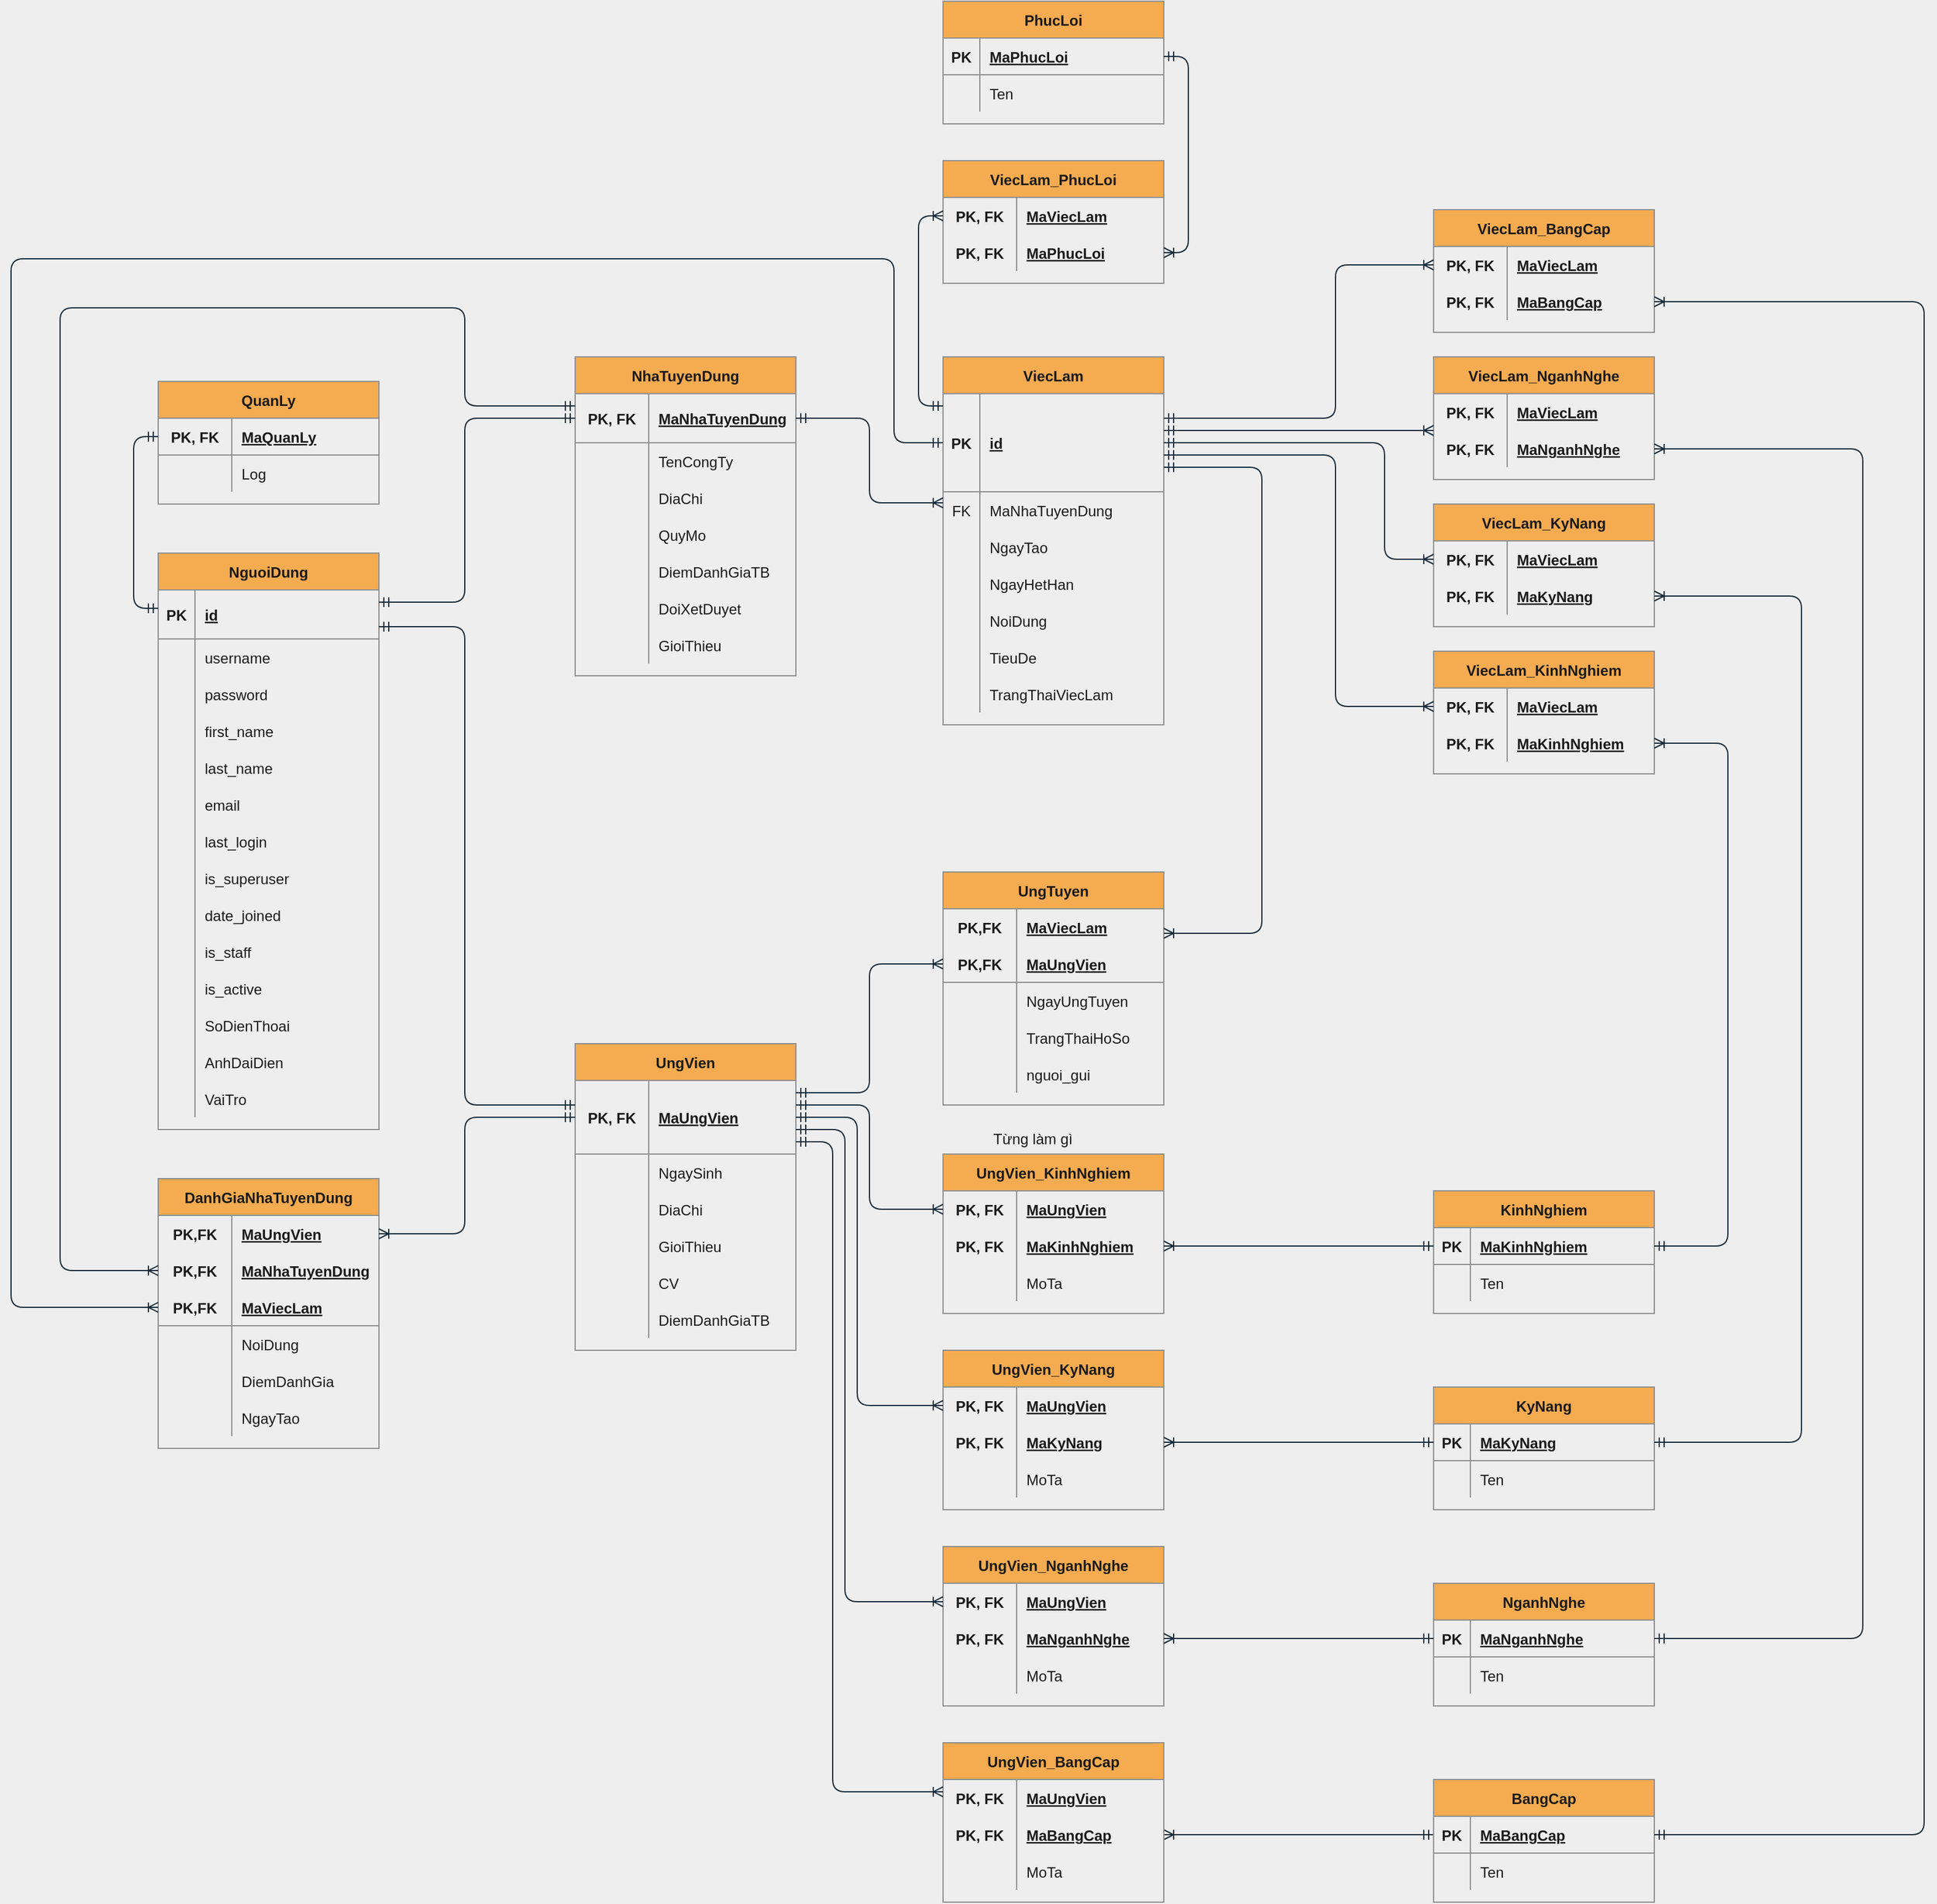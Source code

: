 <mxfile version="15.2.7" type="device" pages="2"><diagram id="R2lEEEUBdFMjLlhIrx00" name="ERD"><mxGraphModel dx="1718" dy="1604" grid="1" gridSize="10" guides="1" tooltips="1" connect="1" arrows="1" fold="1" page="1" pageScale="1" pageWidth="850" pageHeight="1100" background="#EEEEEE" math="0" shadow="0" extFonts="Permanent Marker^https://fonts.googleapis.com/css?family=Permanent+Marker"><root><mxCell id="0"/><mxCell id="1" parent="0"/><mxCell id="uirbNimk6F3VE-3VEik6-108" value="QuanLy" style="shape=table;startSize=30;container=1;collapsible=1;childLayout=tableLayout;fixedRows=1;rowLines=0;fontStyle=1;align=center;resizeLast=1;fillColor=#F5AB50;strokeColor=#909090;fontColor=#1A1A1A;" parent="1" vertex="1"><mxGeometry x="120" y="140" width="180" height="100" as="geometry"/></mxCell><mxCell id="uirbNimk6F3VE-3VEik6-109" value="" style="shape=partialRectangle;collapsible=0;dropTarget=0;pointerEvents=0;fillColor=none;top=0;left=0;bottom=1;right=0;points=[[0,0.5],[1,0.5]];portConstraint=eastwest;strokeColor=#909090;fontColor=#1A1A1A;" parent="uirbNimk6F3VE-3VEik6-108" vertex="1"><mxGeometry y="30" width="180" height="30" as="geometry"/></mxCell><mxCell id="uirbNimk6F3VE-3VEik6-110" value="PK, FK" style="shape=partialRectangle;connectable=0;fillColor=none;top=0;left=0;bottom=0;right=0;fontStyle=1;overflow=hidden;strokeColor=#909090;fontColor=#1A1A1A;" parent="uirbNimk6F3VE-3VEik6-109" vertex="1"><mxGeometry width="60" height="30" as="geometry"/></mxCell><mxCell id="uirbNimk6F3VE-3VEik6-111" value="MaQuanLy" style="shape=partialRectangle;connectable=0;fillColor=none;top=0;left=0;bottom=0;right=0;align=left;spacingLeft=6;fontStyle=5;overflow=hidden;strokeColor=#909090;fontColor=#1A1A1A;" parent="uirbNimk6F3VE-3VEik6-109" vertex="1"><mxGeometry x="60" width="120" height="30" as="geometry"/></mxCell><mxCell id="uirbNimk6F3VE-3VEik6-112" value="" style="shape=partialRectangle;collapsible=0;dropTarget=0;pointerEvents=0;fillColor=none;top=0;left=0;bottom=0;right=0;points=[[0,0.5],[1,0.5]];portConstraint=eastwest;strokeColor=#909090;fontColor=#1A1A1A;" parent="uirbNimk6F3VE-3VEik6-108" vertex="1"><mxGeometry y="60" width="180" height="30" as="geometry"/></mxCell><mxCell id="uirbNimk6F3VE-3VEik6-113" value="" style="shape=partialRectangle;connectable=0;fillColor=none;top=0;left=0;bottom=0;right=0;editable=1;overflow=hidden;strokeColor=#909090;fontColor=#1A1A1A;" parent="uirbNimk6F3VE-3VEik6-112" vertex="1"><mxGeometry width="60" height="30" as="geometry"/></mxCell><mxCell id="uirbNimk6F3VE-3VEik6-114" value="Log" style="shape=partialRectangle;connectable=0;fillColor=none;top=0;left=0;bottom=0;right=0;align=left;spacingLeft=6;overflow=hidden;strokeColor=#909090;fontColor=#1A1A1A;" parent="uirbNimk6F3VE-3VEik6-112" vertex="1"><mxGeometry x="60" width="120" height="30" as="geometry"/></mxCell><mxCell id="uirbNimk6F3VE-3VEik6-121" value="NguoiDung" style="shape=table;startSize=30;container=1;collapsible=1;childLayout=tableLayout;fixedRows=1;rowLines=0;fontStyle=1;align=center;resizeLast=1;fillColor=#F5AB50;strokeColor=#909090;fontColor=#1A1A1A;" parent="1" vertex="1"><mxGeometry x="120" y="280" width="180" height="470" as="geometry"/></mxCell><mxCell id="uirbNimk6F3VE-3VEik6-122" value="" style="shape=partialRectangle;collapsible=0;dropTarget=0;pointerEvents=0;fillColor=none;top=0;left=0;bottom=1;right=0;points=[[0,0.5],[1,0.5]];portConstraint=eastwest;strokeColor=#909090;fontColor=#1A1A1A;" parent="uirbNimk6F3VE-3VEik6-121" vertex="1"><mxGeometry y="30" width="180" height="40" as="geometry"/></mxCell><mxCell id="uirbNimk6F3VE-3VEik6-123" value="PK" style="shape=partialRectangle;connectable=0;fillColor=none;top=0;left=0;bottom=0;right=0;fontStyle=1;overflow=hidden;strokeColor=#909090;fontColor=#1A1A1A;" parent="uirbNimk6F3VE-3VEik6-122" vertex="1"><mxGeometry width="30" height="40" as="geometry"/></mxCell><mxCell id="uirbNimk6F3VE-3VEik6-124" value="id" style="shape=partialRectangle;connectable=0;fillColor=none;top=0;left=0;bottom=0;right=0;align=left;spacingLeft=6;fontStyle=5;overflow=hidden;strokeColor=#909090;fontColor=#1A1A1A;" parent="uirbNimk6F3VE-3VEik6-122" vertex="1"><mxGeometry x="30" width="150" height="40" as="geometry"/></mxCell><mxCell id="uirbNimk6F3VE-3VEik6-125" value="" style="shape=partialRectangle;collapsible=0;dropTarget=0;pointerEvents=0;fillColor=none;top=0;left=0;bottom=0;right=0;points=[[0,0.5],[1,0.5]];portConstraint=eastwest;strokeColor=#909090;fontColor=#1A1A1A;" parent="uirbNimk6F3VE-3VEik6-121" vertex="1"><mxGeometry y="70" width="180" height="30" as="geometry"/></mxCell><mxCell id="uirbNimk6F3VE-3VEik6-126" value="" style="shape=partialRectangle;connectable=0;fillColor=none;top=0;left=0;bottom=0;right=0;editable=1;overflow=hidden;strokeColor=#909090;fontColor=#1A1A1A;" parent="uirbNimk6F3VE-3VEik6-125" vertex="1"><mxGeometry width="30" height="30" as="geometry"/></mxCell><mxCell id="uirbNimk6F3VE-3VEik6-127" value="username" style="shape=partialRectangle;connectable=0;fillColor=none;top=0;left=0;bottom=0;right=0;align=left;spacingLeft=6;overflow=hidden;strokeColor=#909090;fontColor=#1A1A1A;" parent="uirbNimk6F3VE-3VEik6-125" vertex="1"><mxGeometry x="30" width="150" height="30" as="geometry"/></mxCell><mxCell id="uirbNimk6F3VE-3VEik6-128" value="" style="shape=partialRectangle;collapsible=0;dropTarget=0;pointerEvents=0;fillColor=none;top=0;left=0;bottom=0;right=0;points=[[0,0.5],[1,0.5]];portConstraint=eastwest;strokeColor=#909090;fontColor=#1A1A1A;" parent="uirbNimk6F3VE-3VEik6-121" vertex="1"><mxGeometry y="100" width="180" height="30" as="geometry"/></mxCell><mxCell id="uirbNimk6F3VE-3VEik6-129" value="" style="shape=partialRectangle;connectable=0;fillColor=none;top=0;left=0;bottom=0;right=0;editable=1;overflow=hidden;strokeColor=#909090;fontColor=#1A1A1A;" parent="uirbNimk6F3VE-3VEik6-128" vertex="1"><mxGeometry width="30" height="30" as="geometry"/></mxCell><mxCell id="uirbNimk6F3VE-3VEik6-130" value="password" style="shape=partialRectangle;connectable=0;fillColor=none;top=0;left=0;bottom=0;right=0;align=left;spacingLeft=6;overflow=hidden;strokeColor=#909090;fontColor=#1A1A1A;" parent="uirbNimk6F3VE-3VEik6-128" vertex="1"><mxGeometry x="30" width="150" height="30" as="geometry"/></mxCell><mxCell id="uirbNimk6F3VE-3VEik6-146" value="" style="shape=partialRectangle;collapsible=0;dropTarget=0;pointerEvents=0;fillColor=none;top=0;left=0;bottom=0;right=0;points=[[0,0.5],[1,0.5]];portConstraint=eastwest;strokeColor=#909090;fontColor=#1A1A1A;" parent="uirbNimk6F3VE-3VEik6-121" vertex="1"><mxGeometry y="130" width="180" height="30" as="geometry"/></mxCell><mxCell id="uirbNimk6F3VE-3VEik6-147" value="" style="shape=partialRectangle;connectable=0;fillColor=none;top=0;left=0;bottom=0;right=0;editable=1;overflow=hidden;strokeColor=#909090;fontColor=#1A1A1A;" parent="uirbNimk6F3VE-3VEik6-146" vertex="1"><mxGeometry width="30" height="30" as="geometry"/></mxCell><mxCell id="uirbNimk6F3VE-3VEik6-148" value="first_name" style="shape=partialRectangle;connectable=0;fillColor=none;top=0;left=0;bottom=0;right=0;align=left;spacingLeft=6;overflow=hidden;strokeColor=#909090;fontColor=#1A1A1A;" parent="uirbNimk6F3VE-3VEik6-146" vertex="1"><mxGeometry x="30" width="150" height="30" as="geometry"/></mxCell><mxCell id="uirbNimk6F3VE-3VEik6-149" value="" style="shape=partialRectangle;collapsible=0;dropTarget=0;pointerEvents=0;fillColor=none;top=0;left=0;bottom=0;right=0;points=[[0,0.5],[1,0.5]];portConstraint=eastwest;strokeColor=#909090;fontColor=#1A1A1A;" parent="uirbNimk6F3VE-3VEik6-121" vertex="1"><mxGeometry y="160" width="180" height="30" as="geometry"/></mxCell><mxCell id="uirbNimk6F3VE-3VEik6-150" value="" style="shape=partialRectangle;connectable=0;fillColor=none;top=0;left=0;bottom=0;right=0;editable=1;overflow=hidden;strokeColor=#909090;fontColor=#1A1A1A;" parent="uirbNimk6F3VE-3VEik6-149" vertex="1"><mxGeometry width="30" height="30" as="geometry"/></mxCell><mxCell id="uirbNimk6F3VE-3VEik6-151" value="last_name" style="shape=partialRectangle;connectable=0;fillColor=none;top=0;left=0;bottom=0;right=0;align=left;spacingLeft=6;overflow=hidden;strokeColor=#909090;fontColor=#1A1A1A;" parent="uirbNimk6F3VE-3VEik6-149" vertex="1"><mxGeometry x="30" width="150" height="30" as="geometry"/></mxCell><mxCell id="uirbNimk6F3VE-3VEik6-152" value="" style="shape=partialRectangle;collapsible=0;dropTarget=0;pointerEvents=0;fillColor=none;top=0;left=0;bottom=0;right=0;points=[[0,0.5],[1,0.5]];portConstraint=eastwest;strokeColor=#909090;fontColor=#1A1A1A;" parent="uirbNimk6F3VE-3VEik6-121" vertex="1"><mxGeometry y="190" width="180" height="30" as="geometry"/></mxCell><mxCell id="uirbNimk6F3VE-3VEik6-153" value="" style="shape=partialRectangle;connectable=0;fillColor=none;top=0;left=0;bottom=0;right=0;editable=1;overflow=hidden;strokeColor=#909090;fontColor=#1A1A1A;" parent="uirbNimk6F3VE-3VEik6-152" vertex="1"><mxGeometry width="30" height="30" as="geometry"/></mxCell><mxCell id="uirbNimk6F3VE-3VEik6-154" value="email" style="shape=partialRectangle;connectable=0;fillColor=none;top=0;left=0;bottom=0;right=0;align=left;spacingLeft=6;overflow=hidden;strokeColor=#909090;fontColor=#1A1A1A;" parent="uirbNimk6F3VE-3VEik6-152" vertex="1"><mxGeometry x="30" width="150" height="30" as="geometry"/></mxCell><mxCell id="uirbNimk6F3VE-3VEik6-155" value="" style="shape=partialRectangle;collapsible=0;dropTarget=0;pointerEvents=0;fillColor=none;top=0;left=0;bottom=0;right=0;points=[[0,0.5],[1,0.5]];portConstraint=eastwest;strokeColor=#909090;fontColor=#1A1A1A;" parent="uirbNimk6F3VE-3VEik6-121" vertex="1"><mxGeometry y="220" width="180" height="30" as="geometry"/></mxCell><mxCell id="uirbNimk6F3VE-3VEik6-156" value="" style="shape=partialRectangle;connectable=0;fillColor=none;top=0;left=0;bottom=0;right=0;editable=1;overflow=hidden;strokeColor=#909090;fontColor=#1A1A1A;" parent="uirbNimk6F3VE-3VEik6-155" vertex="1"><mxGeometry width="30" height="30" as="geometry"/></mxCell><mxCell id="uirbNimk6F3VE-3VEik6-157" value="last_login" style="shape=partialRectangle;connectable=0;fillColor=none;top=0;left=0;bottom=0;right=0;align=left;spacingLeft=6;overflow=hidden;strokeColor=#909090;fontColor=#1A1A1A;" parent="uirbNimk6F3VE-3VEik6-155" vertex="1"><mxGeometry x="30" width="150" height="30" as="geometry"/></mxCell><mxCell id="uirbNimk6F3VE-3VEik6-158" value="" style="shape=partialRectangle;collapsible=0;dropTarget=0;pointerEvents=0;fillColor=none;top=0;left=0;bottom=0;right=0;points=[[0,0.5],[1,0.5]];portConstraint=eastwest;strokeColor=#909090;fontColor=#1A1A1A;" parent="uirbNimk6F3VE-3VEik6-121" vertex="1"><mxGeometry y="250" width="180" height="30" as="geometry"/></mxCell><mxCell id="uirbNimk6F3VE-3VEik6-159" value="" style="shape=partialRectangle;connectable=0;fillColor=none;top=0;left=0;bottom=0;right=0;editable=1;overflow=hidden;strokeColor=#909090;fontColor=#1A1A1A;" parent="uirbNimk6F3VE-3VEik6-158" vertex="1"><mxGeometry width="30" height="30" as="geometry"/></mxCell><mxCell id="uirbNimk6F3VE-3VEik6-160" value="is_superuser" style="shape=partialRectangle;connectable=0;fillColor=none;top=0;left=0;bottom=0;right=0;align=left;spacingLeft=6;overflow=hidden;strokeColor=#909090;fontColor=#1A1A1A;" parent="uirbNimk6F3VE-3VEik6-158" vertex="1"><mxGeometry x="30" width="150" height="30" as="geometry"/></mxCell><mxCell id="uirbNimk6F3VE-3VEik6-161" value="" style="shape=partialRectangle;collapsible=0;dropTarget=0;pointerEvents=0;fillColor=none;top=0;left=0;bottom=0;right=0;points=[[0,0.5],[1,0.5]];portConstraint=eastwest;strokeColor=#909090;fontColor=#1A1A1A;" parent="uirbNimk6F3VE-3VEik6-121" vertex="1"><mxGeometry y="280" width="180" height="30" as="geometry"/></mxCell><mxCell id="uirbNimk6F3VE-3VEik6-162" value="" style="shape=partialRectangle;connectable=0;fillColor=none;top=0;left=0;bottom=0;right=0;editable=1;overflow=hidden;strokeColor=#909090;fontColor=#1A1A1A;" parent="uirbNimk6F3VE-3VEik6-161" vertex="1"><mxGeometry width="30" height="30" as="geometry"/></mxCell><mxCell id="uirbNimk6F3VE-3VEik6-163" value="date_joined" style="shape=partialRectangle;connectable=0;fillColor=none;top=0;left=0;bottom=0;right=0;align=left;spacingLeft=6;overflow=hidden;strokeColor=#909090;fontColor=#1A1A1A;" parent="uirbNimk6F3VE-3VEik6-161" vertex="1"><mxGeometry x="30" width="150" height="30" as="geometry"/></mxCell><mxCell id="uirbNimk6F3VE-3VEik6-164" value="" style="shape=partialRectangle;collapsible=0;dropTarget=0;pointerEvents=0;fillColor=none;top=0;left=0;bottom=0;right=0;points=[[0,0.5],[1,0.5]];portConstraint=eastwest;strokeColor=#909090;fontColor=#1A1A1A;" parent="uirbNimk6F3VE-3VEik6-121" vertex="1"><mxGeometry y="310" width="180" height="30" as="geometry"/></mxCell><mxCell id="uirbNimk6F3VE-3VEik6-165" value="" style="shape=partialRectangle;connectable=0;fillColor=none;top=0;left=0;bottom=0;right=0;editable=1;overflow=hidden;strokeColor=#909090;fontColor=#1A1A1A;" parent="uirbNimk6F3VE-3VEik6-164" vertex="1"><mxGeometry width="30" height="30" as="geometry"/></mxCell><mxCell id="uirbNimk6F3VE-3VEik6-166" value="is_staff" style="shape=partialRectangle;connectable=0;fillColor=none;top=0;left=0;bottom=0;right=0;align=left;spacingLeft=6;overflow=hidden;strokeColor=#909090;fontColor=#1A1A1A;" parent="uirbNimk6F3VE-3VEik6-164" vertex="1"><mxGeometry x="30" width="150" height="30" as="geometry"/></mxCell><mxCell id="uirbNimk6F3VE-3VEik6-167" value="" style="shape=partialRectangle;collapsible=0;dropTarget=0;pointerEvents=0;fillColor=none;top=0;left=0;bottom=0;right=0;points=[[0,0.5],[1,0.5]];portConstraint=eastwest;strokeColor=#909090;fontColor=#1A1A1A;" parent="uirbNimk6F3VE-3VEik6-121" vertex="1"><mxGeometry y="340" width="180" height="30" as="geometry"/></mxCell><mxCell id="uirbNimk6F3VE-3VEik6-168" value="" style="shape=partialRectangle;connectable=0;fillColor=none;top=0;left=0;bottom=0;right=0;editable=1;overflow=hidden;strokeColor=#909090;fontColor=#1A1A1A;" parent="uirbNimk6F3VE-3VEik6-167" vertex="1"><mxGeometry width="30" height="30" as="geometry"/></mxCell><mxCell id="uirbNimk6F3VE-3VEik6-169" value="is_active" style="shape=partialRectangle;connectable=0;fillColor=none;top=0;left=0;bottom=0;right=0;align=left;spacingLeft=6;overflow=hidden;strokeColor=#909090;fontColor=#1A1A1A;" parent="uirbNimk6F3VE-3VEik6-167" vertex="1"><mxGeometry x="30" width="150" height="30" as="geometry"/></mxCell><mxCell id="uirbNimk6F3VE-3VEik6-170" value="" style="shape=partialRectangle;collapsible=0;dropTarget=0;pointerEvents=0;fillColor=none;top=0;left=0;bottom=0;right=0;points=[[0,0.5],[1,0.5]];portConstraint=eastwest;strokeColor=#909090;fontColor=#1A1A1A;" parent="uirbNimk6F3VE-3VEik6-121" vertex="1"><mxGeometry y="370" width="180" height="30" as="geometry"/></mxCell><mxCell id="uirbNimk6F3VE-3VEik6-171" value="" style="shape=partialRectangle;connectable=0;fillColor=none;top=0;left=0;bottom=0;right=0;editable=1;overflow=hidden;strokeColor=#909090;fontColor=#1A1A1A;" parent="uirbNimk6F3VE-3VEik6-170" vertex="1"><mxGeometry width="30" height="30" as="geometry"/></mxCell><mxCell id="uirbNimk6F3VE-3VEik6-172" value="SoDienThoai" style="shape=partialRectangle;connectable=0;fillColor=none;top=0;left=0;bottom=0;right=0;align=left;spacingLeft=6;overflow=hidden;strokeColor=#909090;fontColor=#1A1A1A;" parent="uirbNimk6F3VE-3VEik6-170" vertex="1"><mxGeometry x="30" width="150" height="30" as="geometry"/></mxCell><mxCell id="uirbNimk6F3VE-3VEik6-210" value="" style="shape=partialRectangle;collapsible=0;dropTarget=0;pointerEvents=0;fillColor=none;top=0;left=0;bottom=0;right=0;points=[[0,0.5],[1,0.5]];portConstraint=eastwest;strokeColor=#909090;fontColor=#1A1A1A;" parent="uirbNimk6F3VE-3VEik6-121" vertex="1"><mxGeometry y="400" width="180" height="30" as="geometry"/></mxCell><mxCell id="uirbNimk6F3VE-3VEik6-211" value="" style="shape=partialRectangle;connectable=0;fillColor=none;top=0;left=0;bottom=0;right=0;editable=1;overflow=hidden;strokeColor=#909090;fontColor=#1A1A1A;" parent="uirbNimk6F3VE-3VEik6-210" vertex="1"><mxGeometry width="30" height="30" as="geometry"/></mxCell><mxCell id="uirbNimk6F3VE-3VEik6-212" value="AnhDaiDien" style="shape=partialRectangle;connectable=0;fillColor=none;top=0;left=0;bottom=0;right=0;align=left;spacingLeft=6;overflow=hidden;strokeColor=#909090;fontColor=#1A1A1A;" parent="uirbNimk6F3VE-3VEik6-210" vertex="1"><mxGeometry x="30" width="150" height="30" as="geometry"/></mxCell><mxCell id="pVKBoXRNuQnd8QVx1WQR-1" value="" style="shape=partialRectangle;collapsible=0;dropTarget=0;pointerEvents=0;fillColor=none;top=0;left=0;bottom=0;right=0;points=[[0,0.5],[1,0.5]];portConstraint=eastwest;strokeColor=#909090;fontColor=#1A1A1A;" parent="uirbNimk6F3VE-3VEik6-121" vertex="1"><mxGeometry y="430" width="180" height="30" as="geometry"/></mxCell><mxCell id="pVKBoXRNuQnd8QVx1WQR-2" value="" style="shape=partialRectangle;connectable=0;fillColor=none;top=0;left=0;bottom=0;right=0;editable=1;overflow=hidden;strokeColor=#909090;fontColor=#1A1A1A;" parent="pVKBoXRNuQnd8QVx1WQR-1" vertex="1"><mxGeometry width="30" height="30" as="geometry"/></mxCell><mxCell id="pVKBoXRNuQnd8QVx1WQR-3" value="VaiTro" style="shape=partialRectangle;connectable=0;fillColor=none;top=0;left=0;bottom=0;right=0;align=left;spacingLeft=6;overflow=hidden;strokeColor=#909090;fontColor=#1A1A1A;" parent="pVKBoXRNuQnd8QVx1WQR-1" vertex="1"><mxGeometry x="30" width="150" height="30" as="geometry"/></mxCell><mxCell id="uirbNimk6F3VE-3VEik6-253" value="NhaTuyenDung" style="shape=table;startSize=30;container=1;collapsible=1;childLayout=tableLayout;fixedRows=1;rowLines=0;fontStyle=1;align=center;resizeLast=1;fillColor=#F5AB50;strokeColor=#909090;fontColor=#1A1A1A;" parent="1" vertex="1"><mxGeometry x="460" y="120" width="180" height="260" as="geometry"/></mxCell><mxCell id="uirbNimk6F3VE-3VEik6-254" value="" style="shape=partialRectangle;collapsible=0;dropTarget=0;pointerEvents=0;fillColor=none;top=0;left=0;bottom=1;right=0;points=[[0,0.5],[1,0.5]];portConstraint=eastwest;strokeColor=#909090;fontColor=#1A1A1A;" parent="uirbNimk6F3VE-3VEik6-253" vertex="1"><mxGeometry y="30" width="180" height="40" as="geometry"/></mxCell><mxCell id="uirbNimk6F3VE-3VEik6-255" value="PK, FK" style="shape=partialRectangle;connectable=0;fillColor=none;top=0;left=0;bottom=0;right=0;fontStyle=1;overflow=hidden;strokeColor=#909090;fontColor=#1A1A1A;" parent="uirbNimk6F3VE-3VEik6-254" vertex="1"><mxGeometry width="60" height="40" as="geometry"/></mxCell><mxCell id="uirbNimk6F3VE-3VEik6-256" value="MaNhaTuyenDung" style="shape=partialRectangle;connectable=0;fillColor=none;top=0;left=0;bottom=0;right=0;align=left;spacingLeft=6;fontStyle=5;overflow=hidden;strokeColor=none;fontColor=#1A1A1A;" parent="uirbNimk6F3VE-3VEik6-254" vertex="1"><mxGeometry x="60" width="120" height="40" as="geometry"/></mxCell><mxCell id="uirbNimk6F3VE-3VEik6-257" value="" style="shape=partialRectangle;collapsible=0;dropTarget=0;pointerEvents=0;fillColor=none;top=0;left=0;bottom=0;right=0;points=[[0,0.5],[1,0.5]];portConstraint=eastwest;strokeColor=#909090;fontColor=#1A1A1A;" parent="uirbNimk6F3VE-3VEik6-253" vertex="1"><mxGeometry y="70" width="180" height="30" as="geometry"/></mxCell><mxCell id="uirbNimk6F3VE-3VEik6-258" value="" style="shape=partialRectangle;connectable=0;fillColor=none;top=0;left=0;bottom=0;right=0;editable=1;overflow=hidden;strokeColor=#909090;fontColor=#1A1A1A;" parent="uirbNimk6F3VE-3VEik6-257" vertex="1"><mxGeometry width="60" height="30" as="geometry"/></mxCell><mxCell id="uirbNimk6F3VE-3VEik6-259" value="TenCongTy" style="shape=partialRectangle;connectable=0;fillColor=none;top=0;left=0;bottom=0;right=0;align=left;spacingLeft=6;overflow=hidden;strokeColor=#909090;fontColor=#1A1A1A;" parent="uirbNimk6F3VE-3VEik6-257" vertex="1"><mxGeometry x="60" width="120" height="30" as="geometry"/></mxCell><mxCell id="uirbNimk6F3VE-3VEik6-260" value="" style="shape=partialRectangle;collapsible=0;dropTarget=0;pointerEvents=0;fillColor=none;top=0;left=0;bottom=0;right=0;points=[[0,0.5],[1,0.5]];portConstraint=eastwest;strokeColor=#909090;fontColor=#1A1A1A;" parent="uirbNimk6F3VE-3VEik6-253" vertex="1"><mxGeometry y="100" width="180" height="30" as="geometry"/></mxCell><mxCell id="uirbNimk6F3VE-3VEik6-261" value="" style="shape=partialRectangle;connectable=0;fillColor=none;top=0;left=0;bottom=0;right=0;editable=1;overflow=hidden;strokeColor=#909090;fontColor=#1A1A1A;" parent="uirbNimk6F3VE-3VEik6-260" vertex="1"><mxGeometry width="60" height="30" as="geometry"/></mxCell><mxCell id="uirbNimk6F3VE-3VEik6-262" value="DiaChi" style="shape=partialRectangle;connectable=0;fillColor=none;top=0;left=0;bottom=0;right=0;align=left;spacingLeft=6;overflow=hidden;strokeColor=#909090;fontColor=#1A1A1A;" parent="uirbNimk6F3VE-3VEik6-260" vertex="1"><mxGeometry x="60" width="120" height="30" as="geometry"/></mxCell><mxCell id="uirbNimk6F3VE-3VEik6-263" value="" style="shape=partialRectangle;collapsible=0;dropTarget=0;pointerEvents=0;fillColor=none;top=0;left=0;bottom=0;right=0;points=[[0,0.5],[1,0.5]];portConstraint=eastwest;strokeColor=#909090;fontColor=#1A1A1A;" parent="uirbNimk6F3VE-3VEik6-253" vertex="1"><mxGeometry y="130" width="180" height="30" as="geometry"/></mxCell><mxCell id="uirbNimk6F3VE-3VEik6-264" value="" style="shape=partialRectangle;connectable=0;fillColor=none;top=0;left=0;bottom=0;right=0;editable=1;overflow=hidden;strokeColor=#909090;fontColor=#1A1A1A;" parent="uirbNimk6F3VE-3VEik6-263" vertex="1"><mxGeometry width="60" height="30" as="geometry"/></mxCell><mxCell id="uirbNimk6F3VE-3VEik6-265" value="QuyMo" style="shape=partialRectangle;connectable=0;fillColor=none;top=0;left=0;bottom=0;right=0;align=left;spacingLeft=6;overflow=hidden;strokeColor=#909090;fontColor=#1A1A1A;" parent="uirbNimk6F3VE-3VEik6-263" vertex="1"><mxGeometry x="60" width="120" height="30" as="geometry"/></mxCell><mxCell id="uirbNimk6F3VE-3VEik6-376" value="" style="shape=partialRectangle;collapsible=0;dropTarget=0;pointerEvents=0;fillColor=none;top=0;left=0;bottom=0;right=0;points=[[0,0.5],[1,0.5]];portConstraint=eastwest;strokeColor=#909090;fontColor=#1A1A1A;" parent="uirbNimk6F3VE-3VEik6-253" vertex="1"><mxGeometry y="160" width="180" height="30" as="geometry"/></mxCell><mxCell id="uirbNimk6F3VE-3VEik6-377" value="" style="shape=partialRectangle;connectable=0;fillColor=none;top=0;left=0;bottom=0;right=0;editable=1;overflow=hidden;strokeColor=#909090;fontColor=#1A1A1A;" parent="uirbNimk6F3VE-3VEik6-376" vertex="1"><mxGeometry width="60" height="30" as="geometry"/></mxCell><mxCell id="uirbNimk6F3VE-3VEik6-378" value="DiemDanhGiaTB" style="shape=partialRectangle;connectable=0;fillColor=none;top=0;left=0;bottom=0;right=0;align=left;spacingLeft=6;overflow=hidden;strokeColor=#909090;fontColor=#1A1A1A;" parent="uirbNimk6F3VE-3VEik6-376" vertex="1"><mxGeometry x="60" width="120" height="30" as="geometry"/></mxCell><mxCell id="uirbNimk6F3VE-3VEik6-379" value="" style="shape=partialRectangle;collapsible=0;dropTarget=0;pointerEvents=0;fillColor=none;top=0;left=0;bottom=0;right=0;points=[[0,0.5],[1,0.5]];portConstraint=eastwest;strokeColor=#909090;fontColor=#1A1A1A;" parent="uirbNimk6F3VE-3VEik6-253" vertex="1"><mxGeometry y="190" width="180" height="30" as="geometry"/></mxCell><mxCell id="uirbNimk6F3VE-3VEik6-380" value="" style="shape=partialRectangle;connectable=0;fillColor=none;top=0;left=0;bottom=0;right=0;editable=1;overflow=hidden;strokeColor=#909090;fontColor=#1A1A1A;" parent="uirbNimk6F3VE-3VEik6-379" vertex="1"><mxGeometry width="60" height="30" as="geometry"/></mxCell><mxCell id="uirbNimk6F3VE-3VEik6-381" value="DoiXetDuyet" style="shape=partialRectangle;connectable=0;fillColor=none;top=0;left=0;bottom=0;right=0;align=left;spacingLeft=6;overflow=hidden;strokeColor=#909090;fontColor=#1A1A1A;" parent="uirbNimk6F3VE-3VEik6-379" vertex="1"><mxGeometry x="60" width="120" height="30" as="geometry"/></mxCell><mxCell id="uirbNimk6F3VE-3VEik6-382" value="" style="shape=partialRectangle;collapsible=0;dropTarget=0;pointerEvents=0;fillColor=none;top=0;left=0;bottom=0;right=0;points=[[0,0.5],[1,0.5]];portConstraint=eastwest;strokeColor=#909090;fontColor=#1A1A1A;" parent="uirbNimk6F3VE-3VEik6-253" vertex="1"><mxGeometry y="220" width="180" height="30" as="geometry"/></mxCell><mxCell id="uirbNimk6F3VE-3VEik6-383" value="" style="shape=partialRectangle;connectable=0;fillColor=none;top=0;left=0;bottom=0;right=0;editable=1;overflow=hidden;strokeColor=#909090;fontColor=#1A1A1A;" parent="uirbNimk6F3VE-3VEik6-382" vertex="1"><mxGeometry width="60" height="30" as="geometry"/></mxCell><mxCell id="uirbNimk6F3VE-3VEik6-384" value="GioiThieu" style="shape=partialRectangle;connectable=0;fillColor=none;top=0;left=0;bottom=0;right=0;align=left;spacingLeft=6;overflow=hidden;strokeColor=#909090;fontColor=#1A1A1A;" parent="uirbNimk6F3VE-3VEik6-382" vertex="1"><mxGeometry x="60" width="120" height="30" as="geometry"/></mxCell><mxCell id="uirbNimk6F3VE-3VEik6-266" value="UngVien" style="shape=table;startSize=30;container=1;collapsible=1;childLayout=tableLayout;fixedRows=1;rowLines=0;fontStyle=1;align=center;resizeLast=1;fillColor=#F5AB50;strokeColor=#909090;fontColor=#1A1A1A;" parent="1" vertex="1"><mxGeometry x="460" y="680" width="180" height="250" as="geometry"/></mxCell><mxCell id="uirbNimk6F3VE-3VEik6-267" value="" style="shape=partialRectangle;collapsible=0;dropTarget=0;pointerEvents=0;fillColor=none;top=0;left=0;bottom=1;right=0;points=[[0,0.5],[1,0.5]];portConstraint=eastwest;strokeColor=#909090;fontColor=#1A1A1A;" parent="uirbNimk6F3VE-3VEik6-266" vertex="1"><mxGeometry y="30" width="180" height="60" as="geometry"/></mxCell><mxCell id="uirbNimk6F3VE-3VEik6-268" value="PK, FK" style="shape=partialRectangle;connectable=0;fillColor=none;top=0;left=0;bottom=0;right=0;fontStyle=1;overflow=hidden;strokeColor=#909090;fontColor=#1A1A1A;" parent="uirbNimk6F3VE-3VEik6-267" vertex="1"><mxGeometry width="60" height="60" as="geometry"/></mxCell><mxCell id="uirbNimk6F3VE-3VEik6-269" value="MaUngVien" style="shape=partialRectangle;connectable=0;fillColor=none;top=0;left=0;bottom=0;right=0;align=left;spacingLeft=6;fontStyle=5;overflow=hidden;strokeColor=#909090;fontColor=#1A1A1A;" parent="uirbNimk6F3VE-3VEik6-267" vertex="1"><mxGeometry x="60" width="120" height="60" as="geometry"/></mxCell><mxCell id="uirbNimk6F3VE-3VEik6-388" value="" style="shape=partialRectangle;collapsible=0;dropTarget=0;pointerEvents=0;fillColor=none;top=0;left=0;bottom=0;right=0;points=[[0,0.5],[1,0.5]];portConstraint=eastwest;strokeColor=#909090;fontColor=#1A1A1A;" parent="uirbNimk6F3VE-3VEik6-266" vertex="1"><mxGeometry y="90" width="180" height="30" as="geometry"/></mxCell><mxCell id="uirbNimk6F3VE-3VEik6-389" value="" style="shape=partialRectangle;connectable=0;fillColor=none;top=0;left=0;bottom=0;right=0;editable=1;overflow=hidden;strokeColor=#909090;fontColor=#1A1A1A;" parent="uirbNimk6F3VE-3VEik6-388" vertex="1"><mxGeometry width="60" height="30" as="geometry"/></mxCell><mxCell id="uirbNimk6F3VE-3VEik6-390" value="NgaySinh" style="shape=partialRectangle;connectable=0;fillColor=none;top=0;left=0;bottom=0;right=0;align=left;spacingLeft=6;overflow=hidden;strokeColor=#909090;fontColor=#1A1A1A;" parent="uirbNimk6F3VE-3VEik6-388" vertex="1"><mxGeometry x="60" width="120" height="30" as="geometry"/></mxCell><mxCell id="uirbNimk6F3VE-3VEik6-391" value="" style="shape=partialRectangle;collapsible=0;dropTarget=0;pointerEvents=0;fillColor=none;top=0;left=0;bottom=0;right=0;points=[[0,0.5],[1,0.5]];portConstraint=eastwest;strokeColor=#909090;fontColor=#1A1A1A;" parent="uirbNimk6F3VE-3VEik6-266" vertex="1"><mxGeometry y="120" width="180" height="30" as="geometry"/></mxCell><mxCell id="uirbNimk6F3VE-3VEik6-392" value="" style="shape=partialRectangle;connectable=0;fillColor=none;top=0;left=0;bottom=0;right=0;editable=1;overflow=hidden;strokeColor=#909090;fontColor=#1A1A1A;" parent="uirbNimk6F3VE-3VEik6-391" vertex="1"><mxGeometry width="60" height="30" as="geometry"/></mxCell><mxCell id="uirbNimk6F3VE-3VEik6-393" value="DiaChi" style="shape=partialRectangle;connectable=0;fillColor=none;top=0;left=0;bottom=0;right=0;align=left;spacingLeft=6;overflow=hidden;strokeColor=#909090;fontColor=#1A1A1A;" parent="uirbNimk6F3VE-3VEik6-391" vertex="1"><mxGeometry x="60" width="120" height="30" as="geometry"/></mxCell><mxCell id="uirbNimk6F3VE-3VEik6-394" value="" style="shape=partialRectangle;collapsible=0;dropTarget=0;pointerEvents=0;fillColor=none;top=0;left=0;bottom=0;right=0;points=[[0,0.5],[1,0.5]];portConstraint=eastwest;strokeColor=#909090;fontColor=#1A1A1A;" parent="uirbNimk6F3VE-3VEik6-266" vertex="1"><mxGeometry y="150" width="180" height="30" as="geometry"/></mxCell><mxCell id="uirbNimk6F3VE-3VEik6-395" value="" style="shape=partialRectangle;connectable=0;fillColor=none;top=0;left=0;bottom=0;right=0;editable=1;overflow=hidden;strokeColor=#909090;fontColor=#1A1A1A;" parent="uirbNimk6F3VE-3VEik6-394" vertex="1"><mxGeometry width="60" height="30" as="geometry"/></mxCell><mxCell id="uirbNimk6F3VE-3VEik6-396" value="GioiThieu" style="shape=partialRectangle;connectable=0;fillColor=none;top=0;left=0;bottom=0;right=0;align=left;spacingLeft=6;overflow=hidden;strokeColor=#909090;fontColor=#1A1A1A;" parent="uirbNimk6F3VE-3VEik6-394" vertex="1"><mxGeometry x="60" width="120" height="30" as="geometry"/></mxCell><mxCell id="8klozcl7GlzfqkPw-56V-101" value="" style="shape=partialRectangle;collapsible=0;dropTarget=0;pointerEvents=0;fillColor=none;top=0;left=0;bottom=0;right=0;points=[[0,0.5],[1,0.5]];portConstraint=eastwest;strokeColor=#909090;fontColor=#1A1A1A;" parent="uirbNimk6F3VE-3VEik6-266" vertex="1"><mxGeometry y="180" width="180" height="30" as="geometry"/></mxCell><mxCell id="8klozcl7GlzfqkPw-56V-102" value="" style="shape=partialRectangle;connectable=0;fillColor=none;top=0;left=0;bottom=0;right=0;editable=1;overflow=hidden;strokeColor=#909090;fontColor=#1A1A1A;" parent="8klozcl7GlzfqkPw-56V-101" vertex="1"><mxGeometry width="60" height="30" as="geometry"/></mxCell><mxCell id="8klozcl7GlzfqkPw-56V-103" value="CV" style="shape=partialRectangle;connectable=0;fillColor=none;top=0;left=0;bottom=0;right=0;align=left;spacingLeft=6;overflow=hidden;strokeColor=#909090;fontColor=#1A1A1A;" parent="8klozcl7GlzfqkPw-56V-101" vertex="1"><mxGeometry x="60" width="120" height="30" as="geometry"/></mxCell><mxCell id="8klozcl7GlzfqkPw-56V-98" value="" style="shape=partialRectangle;collapsible=0;dropTarget=0;pointerEvents=0;fillColor=none;top=0;left=0;bottom=0;right=0;points=[[0,0.5],[1,0.5]];portConstraint=eastwest;strokeColor=#909090;fontColor=#1A1A1A;" parent="uirbNimk6F3VE-3VEik6-266" vertex="1"><mxGeometry y="210" width="180" height="30" as="geometry"/></mxCell><mxCell id="8klozcl7GlzfqkPw-56V-99" value="" style="shape=partialRectangle;connectable=0;fillColor=none;top=0;left=0;bottom=0;right=0;editable=1;overflow=hidden;strokeColor=#909090;fontColor=#1A1A1A;" parent="8klozcl7GlzfqkPw-56V-98" vertex="1"><mxGeometry width="60" height="30" as="geometry"/></mxCell><mxCell id="8klozcl7GlzfqkPw-56V-100" value="DiemDanhGiaTB" style="shape=partialRectangle;connectable=0;fillColor=none;top=0;left=0;bottom=0;right=0;align=left;spacingLeft=6;overflow=hidden;strokeColor=#909090;fontColor=#1A1A1A;" parent="8klozcl7GlzfqkPw-56V-98" vertex="1"><mxGeometry x="60" width="120" height="30" as="geometry"/></mxCell><mxCell id="uirbNimk6F3VE-3VEik6-279" value="ViecLam" style="shape=table;startSize=30;container=1;collapsible=1;childLayout=tableLayout;fixedRows=1;rowLines=0;fontStyle=1;align=center;resizeLast=1;fillColor=#F5AB50;strokeColor=#909090;fontColor=#1A1A1A;" parent="1" vertex="1"><mxGeometry x="760" y="120" width="180" height="300" as="geometry"/></mxCell><mxCell id="uirbNimk6F3VE-3VEik6-280" value="" style="shape=partialRectangle;collapsible=0;dropTarget=0;pointerEvents=0;fillColor=none;top=0;left=0;bottom=1;right=0;points=[[0,0.5],[1,0.5]];portConstraint=eastwest;strokeColor=#909090;fontColor=#1A1A1A;" parent="uirbNimk6F3VE-3VEik6-279" vertex="1"><mxGeometry y="30" width="180" height="80" as="geometry"/></mxCell><mxCell id="uirbNimk6F3VE-3VEik6-281" value="PK" style="shape=partialRectangle;connectable=0;fillColor=none;top=0;left=0;bottom=0;right=0;fontStyle=1;overflow=hidden;strokeColor=#909090;fontColor=#1A1A1A;" parent="uirbNimk6F3VE-3VEik6-280" vertex="1"><mxGeometry width="30" height="80" as="geometry"/></mxCell><mxCell id="uirbNimk6F3VE-3VEik6-282" value="id" style="shape=partialRectangle;connectable=0;fillColor=none;top=0;left=0;bottom=0;right=0;align=left;spacingLeft=6;fontStyle=5;overflow=hidden;strokeColor=#909090;fontColor=#1A1A1A;" parent="uirbNimk6F3VE-3VEik6-280" vertex="1"><mxGeometry x="30" width="150" height="80" as="geometry"/></mxCell><mxCell id="uirbNimk6F3VE-3VEik6-283" value="" style="shape=partialRectangle;collapsible=0;dropTarget=0;pointerEvents=0;fillColor=none;top=0;left=0;bottom=0;right=0;points=[[0,0.5],[1,0.5]];portConstraint=eastwest;strokeColor=#909090;fontColor=#1A1A1A;" parent="uirbNimk6F3VE-3VEik6-279" vertex="1"><mxGeometry y="110" width="180" height="30" as="geometry"/></mxCell><mxCell id="uirbNimk6F3VE-3VEik6-284" value="FK" style="shape=partialRectangle;connectable=0;fillColor=none;top=0;left=0;bottom=0;right=0;editable=1;overflow=hidden;strokeColor=#909090;fontColor=#1A1A1A;" parent="uirbNimk6F3VE-3VEik6-283" vertex="1"><mxGeometry width="30" height="30" as="geometry"/></mxCell><mxCell id="uirbNimk6F3VE-3VEik6-285" value="MaNhaTuyenDung" style="shape=partialRectangle;connectable=0;fillColor=none;top=0;left=0;bottom=0;right=0;align=left;spacingLeft=6;overflow=hidden;strokeColor=#909090;fontColor=#1A1A1A;" parent="uirbNimk6F3VE-3VEik6-283" vertex="1"><mxGeometry x="30" width="150" height="30" as="geometry"/></mxCell><mxCell id="uirbNimk6F3VE-3VEik6-406" value="" style="shape=partialRectangle;collapsible=0;dropTarget=0;pointerEvents=0;fillColor=none;top=0;left=0;bottom=0;right=0;points=[[0,0.5],[1,0.5]];portConstraint=eastwest;strokeColor=#909090;fontColor=#1A1A1A;" parent="uirbNimk6F3VE-3VEik6-279" vertex="1"><mxGeometry y="140" width="180" height="30" as="geometry"/></mxCell><mxCell id="uirbNimk6F3VE-3VEik6-407" value="" style="shape=partialRectangle;connectable=0;fillColor=none;top=0;left=0;bottom=0;right=0;editable=1;overflow=hidden;strokeColor=#909090;fontColor=#1A1A1A;" parent="uirbNimk6F3VE-3VEik6-406" vertex="1"><mxGeometry width="30" height="30" as="geometry"/></mxCell><mxCell id="uirbNimk6F3VE-3VEik6-408" value="NgayTao" style="shape=partialRectangle;connectable=0;fillColor=none;top=0;left=0;bottom=0;right=0;align=left;spacingLeft=6;overflow=hidden;strokeColor=#909090;fontColor=#1A1A1A;" parent="uirbNimk6F3VE-3VEik6-406" vertex="1"><mxGeometry x="30" width="150" height="30" as="geometry"/></mxCell><mxCell id="uirbNimk6F3VE-3VEik6-409" value="" style="shape=partialRectangle;collapsible=0;dropTarget=0;pointerEvents=0;fillColor=none;top=0;left=0;bottom=0;right=0;points=[[0,0.5],[1,0.5]];portConstraint=eastwest;strokeColor=#909090;fontColor=#1A1A1A;" parent="uirbNimk6F3VE-3VEik6-279" vertex="1"><mxGeometry y="170" width="180" height="30" as="geometry"/></mxCell><mxCell id="uirbNimk6F3VE-3VEik6-410" value="" style="shape=partialRectangle;connectable=0;fillColor=none;top=0;left=0;bottom=0;right=0;editable=1;overflow=hidden;strokeColor=#909090;fontColor=#1A1A1A;" parent="uirbNimk6F3VE-3VEik6-409" vertex="1"><mxGeometry width="30" height="30" as="geometry"/></mxCell><mxCell id="uirbNimk6F3VE-3VEik6-411" value="NgayHetHan" style="shape=partialRectangle;connectable=0;fillColor=none;top=0;left=0;bottom=0;right=0;align=left;spacingLeft=6;overflow=hidden;strokeColor=#909090;fontColor=#1A1A1A;" parent="uirbNimk6F3VE-3VEik6-409" vertex="1"><mxGeometry x="30" width="150" height="30" as="geometry"/></mxCell><mxCell id="uirbNimk6F3VE-3VEik6-412" value="" style="shape=partialRectangle;collapsible=0;dropTarget=0;pointerEvents=0;fillColor=none;top=0;left=0;bottom=0;right=0;points=[[0,0.5],[1,0.5]];portConstraint=eastwest;strokeColor=#909090;fontColor=#1A1A1A;" parent="uirbNimk6F3VE-3VEik6-279" vertex="1"><mxGeometry y="200" width="180" height="30" as="geometry"/></mxCell><mxCell id="uirbNimk6F3VE-3VEik6-413" value="" style="shape=partialRectangle;connectable=0;fillColor=none;top=0;left=0;bottom=0;right=0;editable=1;overflow=hidden;strokeColor=#909090;fontColor=#1A1A1A;" parent="uirbNimk6F3VE-3VEik6-412" vertex="1"><mxGeometry width="30" height="30" as="geometry"/></mxCell><mxCell id="uirbNimk6F3VE-3VEik6-414" value="NoiDung" style="shape=partialRectangle;connectable=0;fillColor=none;top=0;left=0;bottom=0;right=0;align=left;spacingLeft=6;overflow=hidden;strokeColor=#909090;fontColor=#1A1A1A;" parent="uirbNimk6F3VE-3VEik6-412" vertex="1"><mxGeometry x="30" width="150" height="30" as="geometry"/></mxCell><mxCell id="uirbNimk6F3VE-3VEik6-415" value="" style="shape=partialRectangle;collapsible=0;dropTarget=0;pointerEvents=0;fillColor=none;top=0;left=0;bottom=0;right=0;points=[[0,0.5],[1,0.5]];portConstraint=eastwest;strokeColor=#909090;fontColor=#1A1A1A;" parent="uirbNimk6F3VE-3VEik6-279" vertex="1"><mxGeometry y="230" width="180" height="30" as="geometry"/></mxCell><mxCell id="uirbNimk6F3VE-3VEik6-416" value="" style="shape=partialRectangle;connectable=0;fillColor=none;top=0;left=0;bottom=0;right=0;editable=1;overflow=hidden;strokeColor=#909090;fontColor=#1A1A1A;" parent="uirbNimk6F3VE-3VEik6-415" vertex="1"><mxGeometry width="30" height="30" as="geometry"/></mxCell><mxCell id="uirbNimk6F3VE-3VEik6-417" value="TieuDe" style="shape=partialRectangle;connectable=0;fillColor=none;top=0;left=0;bottom=0;right=0;align=left;spacingLeft=6;overflow=hidden;strokeColor=#909090;fontColor=#1A1A1A;" parent="uirbNimk6F3VE-3VEik6-415" vertex="1"><mxGeometry x="30" width="150" height="30" as="geometry"/></mxCell><mxCell id="uirbNimk6F3VE-3VEik6-418" value="" style="shape=partialRectangle;collapsible=0;dropTarget=0;pointerEvents=0;fillColor=none;top=0;left=0;bottom=0;right=0;points=[[0,0.5],[1,0.5]];portConstraint=eastwest;strokeColor=#909090;fontColor=#1A1A1A;" parent="uirbNimk6F3VE-3VEik6-279" vertex="1"><mxGeometry y="260" width="180" height="30" as="geometry"/></mxCell><mxCell id="uirbNimk6F3VE-3VEik6-419" value="" style="shape=partialRectangle;connectable=0;fillColor=none;top=0;left=0;bottom=0;right=0;editable=1;overflow=hidden;strokeColor=#909090;fontColor=#1A1A1A;" parent="uirbNimk6F3VE-3VEik6-418" vertex="1"><mxGeometry width="30" height="30" as="geometry"/></mxCell><mxCell id="uirbNimk6F3VE-3VEik6-420" value="TrangThaiViecLam" style="shape=partialRectangle;connectable=0;fillColor=none;top=0;left=0;bottom=0;right=0;align=left;spacingLeft=6;overflow=hidden;strokeColor=#909090;fontColor=#1A1A1A;" parent="uirbNimk6F3VE-3VEik6-418" vertex="1"><mxGeometry x="30" width="150" height="30" as="geometry"/></mxCell><mxCell id="uirbNimk6F3VE-3VEik6-305" value="NganhNghe" style="shape=table;startSize=30;container=1;collapsible=1;childLayout=tableLayout;fixedRows=1;rowLines=0;fontStyle=1;align=center;resizeLast=1;fillColor=#F5AB50;strokeColor=#909090;fontColor=#1A1A1A;" parent="1" vertex="1"><mxGeometry x="1160" y="1120" width="180" height="100" as="geometry"/></mxCell><mxCell id="uirbNimk6F3VE-3VEik6-306" value="" style="shape=partialRectangle;collapsible=0;dropTarget=0;pointerEvents=0;fillColor=none;top=0;left=0;bottom=1;right=0;points=[[0,0.5],[1,0.5]];portConstraint=eastwest;strokeColor=#909090;fontColor=#1A1A1A;" parent="uirbNimk6F3VE-3VEik6-305" vertex="1"><mxGeometry y="30" width="180" height="30" as="geometry"/></mxCell><mxCell id="uirbNimk6F3VE-3VEik6-307" value="PK" style="shape=partialRectangle;connectable=0;fillColor=none;top=0;left=0;bottom=0;right=0;fontStyle=1;overflow=hidden;strokeColor=#909090;fontColor=#1A1A1A;" parent="uirbNimk6F3VE-3VEik6-306" vertex="1"><mxGeometry width="30" height="30" as="geometry"/></mxCell><mxCell id="uirbNimk6F3VE-3VEik6-308" value="MaNganhNghe" style="shape=partialRectangle;connectable=0;fillColor=none;top=0;left=0;bottom=0;right=0;align=left;spacingLeft=6;fontStyle=5;overflow=hidden;strokeColor=#909090;fontColor=#1A1A1A;" parent="uirbNimk6F3VE-3VEik6-306" vertex="1"><mxGeometry x="30" width="150" height="30" as="geometry"/></mxCell><mxCell id="uirbNimk6F3VE-3VEik6-309" value="" style="shape=partialRectangle;collapsible=0;dropTarget=0;pointerEvents=0;fillColor=none;top=0;left=0;bottom=0;right=0;points=[[0,0.5],[1,0.5]];portConstraint=eastwest;strokeColor=#909090;fontColor=#1A1A1A;" parent="uirbNimk6F3VE-3VEik6-305" vertex="1"><mxGeometry y="60" width="180" height="30" as="geometry"/></mxCell><mxCell id="uirbNimk6F3VE-3VEik6-310" value="" style="shape=partialRectangle;connectable=0;fillColor=none;top=0;left=0;bottom=0;right=0;editable=1;overflow=hidden;strokeColor=#909090;fontColor=#1A1A1A;" parent="uirbNimk6F3VE-3VEik6-309" vertex="1"><mxGeometry width="30" height="30" as="geometry"/></mxCell><mxCell id="uirbNimk6F3VE-3VEik6-311" value="Ten" style="shape=partialRectangle;connectable=0;fillColor=none;top=0;left=0;bottom=0;right=0;align=left;spacingLeft=6;overflow=hidden;strokeColor=#909090;fontColor=#1A1A1A;" parent="uirbNimk6F3VE-3VEik6-309" vertex="1"><mxGeometry x="30" width="150" height="30" as="geometry"/></mxCell><mxCell id="uirbNimk6F3VE-3VEik6-448" value="PhucLoi" style="shape=table;startSize=30;container=1;collapsible=1;childLayout=tableLayout;fixedRows=1;rowLines=0;fontStyle=1;align=center;resizeLast=1;fillColor=#F5AB50;strokeColor=#909090;fontColor=#1A1A1A;" parent="1" vertex="1"><mxGeometry x="760" y="-170" width="180" height="100" as="geometry"/></mxCell><mxCell id="uirbNimk6F3VE-3VEik6-449" value="" style="shape=partialRectangle;collapsible=0;dropTarget=0;pointerEvents=0;fillColor=none;top=0;left=0;bottom=1;right=0;points=[[0,0.5],[1,0.5]];portConstraint=eastwest;strokeColor=#909090;fontColor=#1A1A1A;" parent="uirbNimk6F3VE-3VEik6-448" vertex="1"><mxGeometry y="30" width="180" height="30" as="geometry"/></mxCell><mxCell id="uirbNimk6F3VE-3VEik6-450" value="PK" style="shape=partialRectangle;connectable=0;fillColor=none;top=0;left=0;bottom=0;right=0;fontStyle=1;overflow=hidden;strokeColor=#909090;fontColor=#1A1A1A;" parent="uirbNimk6F3VE-3VEik6-449" vertex="1"><mxGeometry width="30" height="30" as="geometry"/></mxCell><mxCell id="uirbNimk6F3VE-3VEik6-451" value="MaPhucLoi" style="shape=partialRectangle;connectable=0;fillColor=none;top=0;left=0;bottom=0;right=0;align=left;spacingLeft=6;fontStyle=5;overflow=hidden;strokeColor=#909090;fontColor=#1A1A1A;" parent="uirbNimk6F3VE-3VEik6-449" vertex="1"><mxGeometry x="30" width="150" height="30" as="geometry"/></mxCell><mxCell id="uirbNimk6F3VE-3VEik6-452" value="" style="shape=partialRectangle;collapsible=0;dropTarget=0;pointerEvents=0;fillColor=none;top=0;left=0;bottom=0;right=0;points=[[0,0.5],[1,0.5]];portConstraint=eastwest;strokeColor=#909090;fontColor=#1A1A1A;" parent="uirbNimk6F3VE-3VEik6-448" vertex="1"><mxGeometry y="60" width="180" height="30" as="geometry"/></mxCell><mxCell id="uirbNimk6F3VE-3VEik6-453" value="" style="shape=partialRectangle;connectable=0;fillColor=none;top=0;left=0;bottom=0;right=0;editable=1;overflow=hidden;strokeColor=#909090;fontColor=#1A1A1A;" parent="uirbNimk6F3VE-3VEik6-452" vertex="1"><mxGeometry width="30" height="30" as="geometry"/></mxCell><mxCell id="uirbNimk6F3VE-3VEik6-454" value="Ten" style="shape=partialRectangle;connectable=0;fillColor=none;top=0;left=0;bottom=0;right=0;align=left;spacingLeft=6;overflow=hidden;strokeColor=#909090;fontColor=#1A1A1A;" parent="uirbNimk6F3VE-3VEik6-452" vertex="1"><mxGeometry x="30" width="150" height="30" as="geometry"/></mxCell><mxCell id="uirbNimk6F3VE-3VEik6-455" style="orthogonalLoop=1;jettySize=auto;html=1;rounded=1;edgeStyle=orthogonalEdgeStyle;startArrow=ERmandOne;startFill=0;endArrow=ERmandOne;endFill=0;labelBackgroundColor=#EEEEEE;strokeColor=#182E3E;fontColor=#1A1A1A;" parent="1" source="uirbNimk6F3VE-3VEik6-109" target="uirbNimk6F3VE-3VEik6-122" edge="1"><mxGeometry relative="1" as="geometry"><Array as="points"><mxPoint x="100" y="185"/><mxPoint x="100" y="325"/></Array></mxGeometry></mxCell><mxCell id="uirbNimk6F3VE-3VEik6-456" style="edgeStyle=orthogonalEdgeStyle;rounded=1;orthogonalLoop=1;jettySize=auto;html=1;startArrow=ERmandOne;startFill=0;endArrow=ERmandOne;endFill=0;labelBackgroundColor=#EEEEEE;strokeColor=#182E3E;fontColor=#1A1A1A;" parent="1" source="uirbNimk6F3VE-3VEik6-122" target="uirbNimk6F3VE-3VEik6-254" edge="1"><mxGeometry relative="1" as="geometry"><Array as="points"><mxPoint x="370" y="320"/><mxPoint x="370" y="170"/></Array></mxGeometry></mxCell><mxCell id="uirbNimk6F3VE-3VEik6-457" style="edgeStyle=orthogonalEdgeStyle;rounded=1;orthogonalLoop=1;jettySize=auto;html=1;startArrow=ERmandOne;startFill=0;endArrow=ERmandOne;endFill=0;labelBackgroundColor=#EEEEEE;strokeColor=#182E3E;fontColor=#1A1A1A;" parent="1" source="uirbNimk6F3VE-3VEik6-122" target="uirbNimk6F3VE-3VEik6-267" edge="1"><mxGeometry relative="1" as="geometry"><Array as="points"><mxPoint x="370" y="340"/><mxPoint x="370" y="730"/></Array></mxGeometry></mxCell><mxCell id="uirbNimk6F3VE-3VEik6-460" style="edgeStyle=orthogonalEdgeStyle;rounded=1;orthogonalLoop=1;jettySize=auto;html=1;startArrow=ERmandOne;startFill=0;endArrow=ERoneToMany;endFill=0;entryX=0;entryY=0.3;entryDx=0;entryDy=0;entryPerimeter=0;labelBackgroundColor=#EEEEEE;strokeColor=#182E3E;fontColor=#1A1A1A;" parent="1" source="uirbNimk6F3VE-3VEik6-254" target="uirbNimk6F3VE-3VEik6-283" edge="1"><mxGeometry relative="1" as="geometry"><Array as="points"/></mxGeometry></mxCell><mxCell id="8klozcl7GlzfqkPw-56V-49" value="UngTuyen" style="shape=table;startSize=30;container=1;collapsible=1;childLayout=tableLayout;fixedRows=1;rowLines=0;fontStyle=1;align=center;resizeLast=1;fillColor=#F5AB50;strokeColor=#909090;fontColor=#1A1A1A;" parent="1" vertex="1"><mxGeometry x="760" y="540" width="180" height="190" as="geometry"/></mxCell><mxCell id="8klozcl7GlzfqkPw-56V-53" value="" style="shape=partialRectangle;collapsible=0;dropTarget=0;pointerEvents=0;fillColor=none;top=0;left=0;bottom=1;right=0;points=[[0,0.5],[1,0.5]];portConstraint=eastwest;strokeColor=none;fontColor=#1A1A1A;" parent="8klozcl7GlzfqkPw-56V-49" vertex="1"><mxGeometry y="30" width="180" height="30" as="geometry"/></mxCell><mxCell id="8klozcl7GlzfqkPw-56V-54" value="PK,FK" style="shape=partialRectangle;connectable=0;fillColor=none;top=0;left=0;bottom=0;right=0;fontStyle=1;overflow=hidden;strokeColor=#909090;fontColor=#1A1A1A;" parent="8klozcl7GlzfqkPw-56V-53" vertex="1"><mxGeometry width="60" height="30" as="geometry"/></mxCell><mxCell id="8klozcl7GlzfqkPw-56V-55" value="MaViecLam" style="shape=partialRectangle;connectable=0;fillColor=none;top=0;left=0;bottom=0;right=0;align=left;spacingLeft=6;fontStyle=5;overflow=hidden;strokeColor=#909090;fontColor=#1A1A1A;" parent="8klozcl7GlzfqkPw-56V-53" vertex="1"><mxGeometry x="60" width="120" height="30" as="geometry"/></mxCell><mxCell id="8klozcl7GlzfqkPw-56V-50" value="" style="shape=partialRectangle;collapsible=0;dropTarget=0;pointerEvents=0;top=0;left=0;bottom=1;right=0;points=[[0,0.5],[1,0.5]];portConstraint=eastwest;perimeterSpacing=0;fillColor=none;strokeWidth=1;sketch=0;shadow=0;strokeColor=#909090;fontColor=#1A1A1A;" parent="8klozcl7GlzfqkPw-56V-49" vertex="1"><mxGeometry y="60" width="180" height="30" as="geometry"/></mxCell><mxCell id="8klozcl7GlzfqkPw-56V-51" value="PK,FK" style="shape=partialRectangle;connectable=0;fillColor=none;top=0;left=0;bottom=0;right=0;fontStyle=1;overflow=hidden;strokeColor=#909090;fontColor=#1A1A1A;" parent="8klozcl7GlzfqkPw-56V-50" vertex="1"><mxGeometry width="60" height="30" as="geometry"/></mxCell><mxCell id="8klozcl7GlzfqkPw-56V-52" value="MaUngVien" style="shape=partialRectangle;connectable=0;fillColor=none;top=0;left=0;bottom=0;right=0;align=left;spacingLeft=6;fontStyle=5;overflow=hidden;strokeColor=none;fontColor=#1A1A1A;" parent="8klozcl7GlzfqkPw-56V-50" vertex="1"><mxGeometry x="60" width="120" height="30" as="geometry"/></mxCell><mxCell id="8klozcl7GlzfqkPw-56V-56" value="" style="shape=partialRectangle;collapsible=0;dropTarget=0;pointerEvents=0;fillColor=none;top=0;left=0;bottom=0;right=0;points=[[0,0.5],[1,0.5]];portConstraint=eastwest;strokeColor=#909090;fontColor=#1A1A1A;" parent="8klozcl7GlzfqkPw-56V-49" vertex="1"><mxGeometry y="90" width="180" height="30" as="geometry"/></mxCell><mxCell id="8klozcl7GlzfqkPw-56V-57" value="" style="shape=partialRectangle;connectable=0;fillColor=none;top=0;left=0;bottom=0;right=0;editable=1;overflow=hidden;strokeColor=#909090;fontColor=#1A1A1A;" parent="8klozcl7GlzfqkPw-56V-56" vertex="1"><mxGeometry width="60" height="30" as="geometry"/></mxCell><mxCell id="8klozcl7GlzfqkPw-56V-58" value="NgayUngTuyen" style="shape=partialRectangle;connectable=0;fillColor=none;top=0;left=0;bottom=0;right=0;align=left;spacingLeft=6;overflow=hidden;strokeColor=#909090;fontColor=#1A1A1A;" parent="8klozcl7GlzfqkPw-56V-56" vertex="1"><mxGeometry x="60" width="120" height="30" as="geometry"/></mxCell><mxCell id="8klozcl7GlzfqkPw-56V-59" value="" style="shape=partialRectangle;collapsible=0;dropTarget=0;pointerEvents=0;fillColor=none;top=0;left=0;bottom=0;right=0;points=[[0,0.5],[1,0.5]];portConstraint=eastwest;strokeColor=#909090;fontColor=#1A1A1A;" parent="8klozcl7GlzfqkPw-56V-49" vertex="1"><mxGeometry y="120" width="180" height="30" as="geometry"/></mxCell><mxCell id="8klozcl7GlzfqkPw-56V-60" value="" style="shape=partialRectangle;connectable=0;fillColor=none;top=0;left=0;bottom=0;right=0;editable=1;overflow=hidden;strokeColor=#909090;fontColor=#1A1A1A;" parent="8klozcl7GlzfqkPw-56V-59" vertex="1"><mxGeometry width="60" height="30" as="geometry"/></mxCell><mxCell id="8klozcl7GlzfqkPw-56V-61" value="TrangThaiHoSo" style="shape=partialRectangle;connectable=0;fillColor=none;top=0;left=0;bottom=0;right=0;align=left;spacingLeft=6;overflow=hidden;strokeColor=#909090;fontColor=#1A1A1A;" parent="8klozcl7GlzfqkPw-56V-59" vertex="1"><mxGeometry x="60" width="120" height="30" as="geometry"/></mxCell><mxCell id="3pcQwZy53MzH5VUavwlR-1" value="" style="shape=partialRectangle;collapsible=0;dropTarget=0;pointerEvents=0;fillColor=none;top=0;left=0;bottom=0;right=0;points=[[0,0.5],[1,0.5]];portConstraint=eastwest;strokeColor=#909090;fontColor=#1A1A1A;" parent="8klozcl7GlzfqkPw-56V-49" vertex="1"><mxGeometry y="150" width="180" height="30" as="geometry"/></mxCell><mxCell id="3pcQwZy53MzH5VUavwlR-2" value="" style="shape=partialRectangle;connectable=0;fillColor=none;top=0;left=0;bottom=0;right=0;editable=1;overflow=hidden;strokeColor=#909090;fontColor=#1A1A1A;" parent="3pcQwZy53MzH5VUavwlR-1" vertex="1"><mxGeometry width="60" height="30" as="geometry"/></mxCell><mxCell id="3pcQwZy53MzH5VUavwlR-3" value="nguoi_gui" style="shape=partialRectangle;connectable=0;fillColor=none;top=0;left=0;bottom=0;right=0;align=left;spacingLeft=6;overflow=hidden;strokeColor=#909090;fontColor=#1A1A1A;" parent="3pcQwZy53MzH5VUavwlR-1" vertex="1"><mxGeometry x="60" width="120" height="30" as="geometry"/></mxCell><mxCell id="8klozcl7GlzfqkPw-56V-64" style="edgeStyle=orthogonalEdgeStyle;rounded=1;orthogonalLoop=1;jettySize=auto;html=1;startArrow=ERmandOne;startFill=0;endArrow=ERoneToMany;endFill=0;labelBackgroundColor=#EEEEEE;strokeColor=#182E3E;fontColor=#1A1A1A;" parent="1" source="uirbNimk6F3VE-3VEik6-267" target="8klozcl7GlzfqkPw-56V-50" edge="1"><mxGeometry relative="1" as="geometry"><Array as="points"><mxPoint x="700" y="720"/><mxPoint x="700" y="615"/></Array></mxGeometry></mxCell><mxCell id="8klozcl7GlzfqkPw-56V-65" style="edgeStyle=orthogonalEdgeStyle;rounded=1;orthogonalLoop=1;jettySize=auto;html=1;startArrow=ERmandOne;startFill=0;endArrow=ERoneToMany;endFill=0;labelBackgroundColor=#EEEEEE;strokeColor=#182E3E;fontColor=#1A1A1A;" parent="1" source="uirbNimk6F3VE-3VEik6-280" target="8klozcl7GlzfqkPw-56V-53" edge="1"><mxGeometry relative="1" as="geometry"><Array as="points"><mxPoint x="1020" y="210"/><mxPoint x="1020" y="590"/></Array></mxGeometry></mxCell><mxCell id="8klozcl7GlzfqkPw-56V-66" value="DanhGiaNhaTuyenDung" style="shape=table;startSize=30;container=1;collapsible=1;childLayout=tableLayout;fixedRows=1;rowLines=0;fontStyle=1;align=center;resizeLast=1;fillColor=#F5AB50;strokeColor=#909090;fontColor=#1A1A1A;" parent="1" vertex="1"><mxGeometry x="120" y="790" width="180" height="220" as="geometry"/></mxCell><mxCell id="8klozcl7GlzfqkPw-56V-111" value="" style="shape=partialRectangle;collapsible=0;dropTarget=0;pointerEvents=0;fillColor=none;top=0;left=0;bottom=0;right=0;points=[[0,0.5],[1,0.5]];portConstraint=eastwest;strokeColor=#909090;fontColor=#1A1A1A;" parent="8klozcl7GlzfqkPw-56V-66" vertex="1"><mxGeometry y="30" width="180" height="30" as="geometry"/></mxCell><mxCell id="8klozcl7GlzfqkPw-56V-112" value="PK,FK" style="shape=partialRectangle;connectable=0;fillColor=none;top=0;left=0;bottom=0;right=0;fontStyle=1;overflow=hidden;strokeColor=#909090;fontColor=#1A1A1A;" parent="8klozcl7GlzfqkPw-56V-111" vertex="1"><mxGeometry width="60" height="30" as="geometry"/></mxCell><mxCell id="8klozcl7GlzfqkPw-56V-113" value="MaUngVien" style="shape=partialRectangle;connectable=0;fillColor=none;top=0;left=0;bottom=0;right=0;align=left;spacingLeft=6;fontStyle=5;overflow=hidden;strokeColor=#909090;fontColor=#1A1A1A;" parent="8klozcl7GlzfqkPw-56V-111" vertex="1"><mxGeometry x="60" width="120" height="30" as="geometry"/></mxCell><mxCell id="8klozcl7GlzfqkPw-56V-67" value="" style="shape=partialRectangle;collapsible=0;dropTarget=0;pointerEvents=0;fillColor=none;top=0;left=0;bottom=0;right=0;points=[[0,0.5],[1,0.5]];portConstraint=eastwest;strokeColor=#909090;fontColor=#1A1A1A;" parent="8klozcl7GlzfqkPw-56V-66" vertex="1"><mxGeometry y="60" width="180" height="30" as="geometry"/></mxCell><mxCell id="8klozcl7GlzfqkPw-56V-68" value="PK,FK" style="shape=partialRectangle;connectable=0;fillColor=none;top=0;left=0;bottom=0;right=0;fontStyle=1;overflow=hidden;strokeColor=#909090;fontColor=#1A1A1A;" parent="8klozcl7GlzfqkPw-56V-67" vertex="1"><mxGeometry width="60" height="30" as="geometry"/></mxCell><mxCell id="8klozcl7GlzfqkPw-56V-69" value="MaNhaTuyenDung" style="shape=partialRectangle;connectable=0;fillColor=none;top=0;left=0;bottom=0;right=0;align=left;spacingLeft=6;fontStyle=5;overflow=hidden;strokeColor=#909090;fontColor=#1A1A1A;" parent="8klozcl7GlzfqkPw-56V-67" vertex="1"><mxGeometry x="60" width="120" height="30" as="geometry"/></mxCell><mxCell id="8klozcl7GlzfqkPw-56V-70" value="" style="shape=partialRectangle;collapsible=0;dropTarget=0;pointerEvents=0;fillColor=none;top=0;left=0;bottom=1;right=0;points=[[0,0.5],[1,0.5]];portConstraint=eastwest;strokeColor=#909090;fontColor=#1A1A1A;" parent="8klozcl7GlzfqkPw-56V-66" vertex="1"><mxGeometry y="90" width="180" height="30" as="geometry"/></mxCell><mxCell id="8klozcl7GlzfqkPw-56V-71" value="PK,FK" style="shape=partialRectangle;connectable=0;fillColor=none;top=0;left=0;bottom=0;right=0;fontStyle=1;overflow=hidden;strokeColor=#909090;fontColor=#1A1A1A;" parent="8klozcl7GlzfqkPw-56V-70" vertex="1"><mxGeometry width="60" height="30" as="geometry"/></mxCell><mxCell id="8klozcl7GlzfqkPw-56V-72" value="MaViecLam" style="shape=partialRectangle;connectable=0;fillColor=none;top=0;left=0;bottom=0;right=0;align=left;spacingLeft=6;fontStyle=5;overflow=hidden;strokeColor=#909090;fontColor=#1A1A1A;" parent="8klozcl7GlzfqkPw-56V-70" vertex="1"><mxGeometry x="60" width="120" height="30" as="geometry"/></mxCell><mxCell id="8klozcl7GlzfqkPw-56V-73" value="" style="shape=partialRectangle;collapsible=0;dropTarget=0;pointerEvents=0;fillColor=none;top=0;left=0;bottom=0;right=0;points=[[0,0.5],[1,0.5]];portConstraint=eastwest;strokeColor=#909090;fontColor=#1A1A1A;" parent="8klozcl7GlzfqkPw-56V-66" vertex="1"><mxGeometry y="120" width="180" height="30" as="geometry"/></mxCell><mxCell id="8klozcl7GlzfqkPw-56V-74" value="" style="shape=partialRectangle;connectable=0;fillColor=none;top=0;left=0;bottom=0;right=0;editable=1;overflow=hidden;strokeColor=#909090;fontColor=#1A1A1A;" parent="8klozcl7GlzfqkPw-56V-73" vertex="1"><mxGeometry width="60" height="30" as="geometry"/></mxCell><mxCell id="8klozcl7GlzfqkPw-56V-75" value="NoiDung" style="shape=partialRectangle;connectable=0;fillColor=none;top=0;left=0;bottom=0;right=0;align=left;spacingLeft=6;overflow=hidden;strokeColor=#909090;fontColor=#1A1A1A;" parent="8klozcl7GlzfqkPw-56V-73" vertex="1"><mxGeometry x="60" width="120" height="30" as="geometry"/></mxCell><mxCell id="8klozcl7GlzfqkPw-56V-76" value="" style="shape=partialRectangle;collapsible=0;dropTarget=0;pointerEvents=0;fillColor=none;top=0;left=0;bottom=0;right=0;points=[[0,0.5],[1,0.5]];portConstraint=eastwest;strokeColor=#909090;fontColor=#1A1A1A;" parent="8klozcl7GlzfqkPw-56V-66" vertex="1"><mxGeometry y="150" width="180" height="30" as="geometry"/></mxCell><mxCell id="8klozcl7GlzfqkPw-56V-77" value="" style="shape=partialRectangle;connectable=0;fillColor=none;top=0;left=0;bottom=0;right=0;editable=1;overflow=hidden;strokeColor=#909090;fontColor=#1A1A1A;" parent="8klozcl7GlzfqkPw-56V-76" vertex="1"><mxGeometry width="60" height="30" as="geometry"/></mxCell><mxCell id="8klozcl7GlzfqkPw-56V-78" value="DiemDanhGia" style="shape=partialRectangle;connectable=0;fillColor=none;top=0;left=0;bottom=0;right=0;align=left;spacingLeft=6;overflow=hidden;strokeColor=#909090;fontColor=#1A1A1A;" parent="8klozcl7GlzfqkPw-56V-76" vertex="1"><mxGeometry x="60" width="120" height="30" as="geometry"/></mxCell><mxCell id="p2LyDglw3m9H_owv8k0f-5" value="" style="shape=partialRectangle;collapsible=0;dropTarget=0;pointerEvents=0;fillColor=none;top=0;left=0;bottom=0;right=0;points=[[0,0.5],[1,0.5]];portConstraint=eastwest;strokeColor=#909090;fontColor=#1A1A1A;" parent="8klozcl7GlzfqkPw-56V-66" vertex="1"><mxGeometry y="180" width="180" height="30" as="geometry"/></mxCell><mxCell id="p2LyDglw3m9H_owv8k0f-6" value="" style="shape=partialRectangle;connectable=0;fillColor=none;top=0;left=0;bottom=0;right=0;editable=1;overflow=hidden;strokeColor=#909090;fontColor=#1A1A1A;" parent="p2LyDglw3m9H_owv8k0f-5" vertex="1"><mxGeometry width="60" height="30" as="geometry"/></mxCell><mxCell id="p2LyDglw3m9H_owv8k0f-7" value="NgayTao" style="shape=partialRectangle;connectable=0;fillColor=none;top=0;left=0;bottom=0;right=0;align=left;spacingLeft=6;overflow=hidden;strokeColor=#909090;fontColor=#1A1A1A;" parent="p2LyDglw3m9H_owv8k0f-5" vertex="1"><mxGeometry x="60" width="120" height="30" as="geometry"/></mxCell><mxCell id="8klozcl7GlzfqkPw-56V-114" style="edgeStyle=orthogonalEdgeStyle;rounded=1;orthogonalLoop=1;jettySize=auto;html=1;startArrow=ERmandOne;startFill=0;endArrow=ERoneToMany;endFill=0;labelBackgroundColor=#EEEEEE;strokeColor=#182E3E;fontColor=#1A1A1A;" parent="1" source="uirbNimk6F3VE-3VEik6-267" target="8klozcl7GlzfqkPw-56V-111" edge="1"><mxGeometry relative="1" as="geometry"><Array as="points"><mxPoint x="370" y="740"/><mxPoint x="370" y="835"/></Array></mxGeometry></mxCell><mxCell id="8klozcl7GlzfqkPw-56V-116" style="edgeStyle=orthogonalEdgeStyle;rounded=1;orthogonalLoop=1;jettySize=auto;html=1;startArrow=ERmandOne;startFill=0;endArrow=ERoneToMany;endFill=0;labelBackgroundColor=#EEEEEE;strokeColor=#182E3E;fontColor=#1A1A1A;" parent="1" source="uirbNimk6F3VE-3VEik6-254" target="8klozcl7GlzfqkPw-56V-67" edge="1"><mxGeometry relative="1" as="geometry"><Array as="points"><mxPoint x="370" y="160"/><mxPoint x="370" y="80"/><mxPoint x="40" y="80"/><mxPoint x="40" y="865"/></Array></mxGeometry></mxCell><mxCell id="8klozcl7GlzfqkPw-56V-117" style="edgeStyle=orthogonalEdgeStyle;rounded=1;orthogonalLoop=1;jettySize=auto;html=1;startArrow=ERmandOne;startFill=0;endArrow=ERoneToMany;endFill=0;labelBackgroundColor=#EEEEEE;strokeColor=#182E3E;fontColor=#1A1A1A;" parent="1" source="uirbNimk6F3VE-3VEik6-280" target="8klozcl7GlzfqkPw-56V-70" edge="1"><mxGeometry relative="1" as="geometry"><Array as="points"><mxPoint x="720" y="190"/><mxPoint x="720" y="40"/><mxPoint y="40"/><mxPoint y="895"/></Array></mxGeometry></mxCell><mxCell id="8klozcl7GlzfqkPw-56V-121" value="UngVien_NganhNghe" style="shape=table;startSize=30;container=1;collapsible=1;childLayout=tableLayout;fixedRows=1;rowLines=0;fontStyle=1;align=center;resizeLast=1;fillColor=#F5AB50;strokeColor=#909090;fontColor=#1A1A1A;" parent="1" vertex="1"><mxGeometry x="760" y="1090" width="180" height="130" as="geometry"/></mxCell><mxCell id="8klozcl7GlzfqkPw-56V-122" value="" style="shape=partialRectangle;collapsible=0;dropTarget=0;pointerEvents=0;fillColor=none;top=0;left=0;bottom=0;right=0;points=[[0,0.5],[1,0.5]];portConstraint=eastwest;strokeColor=#909090;fontColor=#1A1A1A;" parent="8klozcl7GlzfqkPw-56V-121" vertex="1"><mxGeometry y="30" width="180" height="30" as="geometry"/></mxCell><mxCell id="8klozcl7GlzfqkPw-56V-123" value="PK, FK" style="shape=partialRectangle;connectable=0;fillColor=none;top=0;left=0;bottom=0;right=0;fontStyle=1;overflow=hidden;strokeColor=#909090;fontColor=#1A1A1A;" parent="8klozcl7GlzfqkPw-56V-122" vertex="1"><mxGeometry width="60" height="30" as="geometry"/></mxCell><mxCell id="8klozcl7GlzfqkPw-56V-124" value="MaUngVien" style="shape=partialRectangle;connectable=0;fillColor=none;top=0;left=0;bottom=0;right=0;align=left;spacingLeft=6;fontStyle=5;overflow=hidden;strokeColor=#909090;fontColor=#1A1A1A;" parent="8klozcl7GlzfqkPw-56V-122" vertex="1"><mxGeometry x="60" width="120" height="30" as="geometry"/></mxCell><mxCell id="8klozcl7GlzfqkPw-56V-125" value="" style="shape=partialRectangle;collapsible=0;dropTarget=0;pointerEvents=0;fillColor=none;top=0;left=0;bottom=1;right=0;points=[[0,0.5],[1,0.5]];portConstraint=eastwest;strokeColor=none;fontColor=#1A1A1A;" parent="8klozcl7GlzfqkPw-56V-121" vertex="1"><mxGeometry y="60" width="180" height="30" as="geometry"/></mxCell><mxCell id="8klozcl7GlzfqkPw-56V-126" value="PK, FK" style="shape=partialRectangle;connectable=0;fillColor=none;top=0;left=0;bottom=0;right=0;fontStyle=1;overflow=hidden;strokeColor=#909090;fontColor=#1A1A1A;" parent="8klozcl7GlzfqkPw-56V-125" vertex="1"><mxGeometry width="60" height="30" as="geometry"/></mxCell><mxCell id="8klozcl7GlzfqkPw-56V-127" value="MaNganhNghe" style="shape=partialRectangle;connectable=0;fillColor=none;top=0;left=0;bottom=0;right=0;align=left;spacingLeft=6;fontStyle=5;overflow=hidden;strokeColor=#909090;fontColor=#1A1A1A;" parent="8klozcl7GlzfqkPw-56V-125" vertex="1"><mxGeometry x="60" width="120" height="30" as="geometry"/></mxCell><mxCell id="ueeIl9hqJnJCVE99A8QU-33" value="" style="shape=partialRectangle;collapsible=0;dropTarget=0;pointerEvents=0;fillColor=none;top=0;left=0;bottom=1;right=0;points=[[0,0.5],[1,0.5]];portConstraint=eastwest;strokeColor=none;fontColor=#1A1A1A;" parent="8klozcl7GlzfqkPw-56V-121" vertex="1"><mxGeometry y="90" width="180" height="30" as="geometry"/></mxCell><mxCell id="ueeIl9hqJnJCVE99A8QU-34" value="" style="shape=partialRectangle;connectable=0;fillColor=none;top=0;left=0;bottom=0;right=0;fontStyle=1;overflow=hidden;strokeColor=#909090;fontColor=#1A1A1A;" parent="ueeIl9hqJnJCVE99A8QU-33" vertex="1"><mxGeometry width="60" height="30" as="geometry"/></mxCell><mxCell id="ueeIl9hqJnJCVE99A8QU-35" value="MoTa" style="shape=partialRectangle;connectable=0;fillColor=none;top=0;left=0;bottom=0;right=0;align=left;spacingLeft=6;fontStyle=0;overflow=hidden;strokeColor=#909090;fontColor=#1A1A1A;" parent="ueeIl9hqJnJCVE99A8QU-33" vertex="1"><mxGeometry x="60" width="120" height="30" as="geometry"/></mxCell><mxCell id="8klozcl7GlzfqkPw-56V-134" value="UngVien_KyNang" style="shape=table;startSize=30;container=1;collapsible=1;childLayout=tableLayout;fixedRows=1;rowLines=0;fontStyle=1;align=center;resizeLast=1;fillColor=#F5AB50;strokeColor=#909090;fontColor=#1A1A1A;" parent="1" vertex="1"><mxGeometry x="760" y="930" width="180" height="130" as="geometry"/></mxCell><mxCell id="8klozcl7GlzfqkPw-56V-135" value="" style="shape=partialRectangle;collapsible=0;dropTarget=0;pointerEvents=0;fillColor=none;top=0;left=0;bottom=0;right=0;points=[[0,0.5],[1,0.5]];portConstraint=eastwest;strokeColor=#909090;fontColor=#1A1A1A;" parent="8klozcl7GlzfqkPw-56V-134" vertex="1"><mxGeometry y="30" width="180" height="30" as="geometry"/></mxCell><mxCell id="8klozcl7GlzfqkPw-56V-136" value="PK, FK" style="shape=partialRectangle;connectable=0;fillColor=none;top=0;left=0;bottom=0;right=0;fontStyle=1;overflow=hidden;strokeColor=#909090;fontColor=#1A1A1A;" parent="8klozcl7GlzfqkPw-56V-135" vertex="1"><mxGeometry width="60" height="30" as="geometry"/></mxCell><mxCell id="8klozcl7GlzfqkPw-56V-137" value="MaUngVien" style="shape=partialRectangle;connectable=0;fillColor=none;top=0;left=0;bottom=0;right=0;align=left;spacingLeft=6;fontStyle=5;overflow=hidden;strokeColor=#909090;fontColor=#1A1A1A;" parent="8klozcl7GlzfqkPw-56V-135" vertex="1"><mxGeometry x="60" width="120" height="30" as="geometry"/></mxCell><mxCell id="8klozcl7GlzfqkPw-56V-138" value="" style="shape=partialRectangle;collapsible=0;dropTarget=0;pointerEvents=0;fillColor=none;top=0;left=0;bottom=1;right=0;points=[[0,0.5],[1,0.5]];portConstraint=eastwest;strokeColor=none;fontColor=#1A1A1A;" parent="8klozcl7GlzfqkPw-56V-134" vertex="1"><mxGeometry y="60" width="180" height="30" as="geometry"/></mxCell><mxCell id="8klozcl7GlzfqkPw-56V-139" value="PK, FK" style="shape=partialRectangle;connectable=0;fillColor=none;top=0;left=0;bottom=0;right=0;fontStyle=1;overflow=hidden;strokeColor=#909090;fontColor=#1A1A1A;" parent="8klozcl7GlzfqkPw-56V-138" vertex="1"><mxGeometry width="60" height="30" as="geometry"/></mxCell><mxCell id="8klozcl7GlzfqkPw-56V-140" value="MaKyNang" style="shape=partialRectangle;connectable=0;fillColor=none;top=0;left=0;bottom=0;right=0;align=left;spacingLeft=6;fontStyle=5;overflow=hidden;strokeColor=#909090;fontColor=#1A1A1A;" parent="8klozcl7GlzfqkPw-56V-138" vertex="1"><mxGeometry x="60" width="120" height="30" as="geometry"/></mxCell><mxCell id="ueeIl9hqJnJCVE99A8QU-30" value="" style="shape=partialRectangle;collapsible=0;dropTarget=0;pointerEvents=0;fillColor=none;top=0;left=0;bottom=1;right=0;points=[[0,0.5],[1,0.5]];portConstraint=eastwest;strokeColor=none;fontColor=#1A1A1A;" parent="8klozcl7GlzfqkPw-56V-134" vertex="1"><mxGeometry y="90" width="180" height="30" as="geometry"/></mxCell><mxCell id="ueeIl9hqJnJCVE99A8QU-31" value="" style="shape=partialRectangle;connectable=0;fillColor=none;top=0;left=0;bottom=0;right=0;fontStyle=1;overflow=hidden;strokeColor=#909090;fontColor=#1A1A1A;" parent="ueeIl9hqJnJCVE99A8QU-30" vertex="1"><mxGeometry width="60" height="30" as="geometry"/></mxCell><mxCell id="ueeIl9hqJnJCVE99A8QU-32" value="MoTa" style="shape=partialRectangle;connectable=0;fillColor=none;top=0;left=0;bottom=0;right=0;align=left;spacingLeft=6;fontStyle=0;overflow=hidden;strokeColor=#909090;fontColor=#1A1A1A;" parent="ueeIl9hqJnJCVE99A8QU-30" vertex="1"><mxGeometry x="60" width="120" height="30" as="geometry"/></mxCell><mxCell id="8klozcl7GlzfqkPw-56V-141" value="UngVien_KinhNghiem" style="shape=table;startSize=30;container=1;collapsible=1;childLayout=tableLayout;fixedRows=1;rowLines=0;fontStyle=1;align=center;resizeLast=1;fillColor=#F5AB50;strokeColor=#909090;fontColor=#1A1A1A;" parent="1" vertex="1"><mxGeometry x="760" y="770" width="180" height="130" as="geometry"/></mxCell><mxCell id="8klozcl7GlzfqkPw-56V-142" value="" style="shape=partialRectangle;collapsible=0;dropTarget=0;pointerEvents=0;fillColor=none;top=0;left=0;bottom=0;right=0;points=[[0,0.5],[1,0.5]];portConstraint=eastwest;strokeColor=#909090;fontColor=#1A1A1A;" parent="8klozcl7GlzfqkPw-56V-141" vertex="1"><mxGeometry y="30" width="180" height="30" as="geometry"/></mxCell><mxCell id="8klozcl7GlzfqkPw-56V-143" value="PK, FK" style="shape=partialRectangle;connectable=0;fillColor=none;top=0;left=0;bottom=0;right=0;fontStyle=1;overflow=hidden;strokeColor=#909090;fontColor=#1A1A1A;" parent="8klozcl7GlzfqkPw-56V-142" vertex="1"><mxGeometry width="60" height="30" as="geometry"/></mxCell><mxCell id="8klozcl7GlzfqkPw-56V-144" value="MaUngVien" style="shape=partialRectangle;connectable=0;fillColor=none;top=0;left=0;bottom=0;right=0;align=left;spacingLeft=6;fontStyle=5;overflow=hidden;strokeColor=#909090;fontColor=#1A1A1A;" parent="8klozcl7GlzfqkPw-56V-142" vertex="1"><mxGeometry x="60" width="120" height="30" as="geometry"/></mxCell><mxCell id="8klozcl7GlzfqkPw-56V-145" value="" style="shape=partialRectangle;collapsible=0;dropTarget=0;pointerEvents=0;fillColor=none;top=0;left=0;bottom=1;right=0;points=[[0,0.5],[1,0.5]];portConstraint=eastwest;strokeColor=none;fontColor=#1A1A1A;" parent="8klozcl7GlzfqkPw-56V-141" vertex="1"><mxGeometry y="60" width="180" height="30" as="geometry"/></mxCell><mxCell id="8klozcl7GlzfqkPw-56V-146" value="PK, FK" style="shape=partialRectangle;connectable=0;fillColor=none;top=0;left=0;bottom=0;right=0;fontStyle=1;overflow=hidden;strokeColor=#909090;fontColor=#1A1A1A;" parent="8klozcl7GlzfqkPw-56V-145" vertex="1"><mxGeometry width="60" height="30" as="geometry"/></mxCell><mxCell id="8klozcl7GlzfqkPw-56V-147" value="MaKinhNghiem" style="shape=partialRectangle;connectable=0;fillColor=none;top=0;left=0;bottom=0;right=0;align=left;spacingLeft=6;fontStyle=5;overflow=hidden;strokeColor=#909090;fontColor=#1A1A1A;" parent="8klozcl7GlzfqkPw-56V-145" vertex="1"><mxGeometry x="60" width="120" height="30" as="geometry"/></mxCell><mxCell id="WG69-OB85Wjm0ldsS3Ay-32" value="" style="shape=partialRectangle;collapsible=0;dropTarget=0;pointerEvents=0;fillColor=none;top=0;left=0;bottom=1;right=0;points=[[0,0.5],[1,0.5]];portConstraint=eastwest;strokeColor=none;fontColor=#1A1A1A;" parent="8klozcl7GlzfqkPw-56V-141" vertex="1"><mxGeometry y="90" width="180" height="30" as="geometry"/></mxCell><mxCell id="WG69-OB85Wjm0ldsS3Ay-33" value="" style="shape=partialRectangle;connectable=0;fillColor=none;top=0;left=0;bottom=0;right=0;fontStyle=1;overflow=hidden;strokeColor=#909090;fontColor=#1A1A1A;" parent="WG69-OB85Wjm0ldsS3Ay-32" vertex="1"><mxGeometry width="60" height="30" as="geometry"/></mxCell><mxCell id="WG69-OB85Wjm0ldsS3Ay-34" value="MoTa" style="shape=partialRectangle;connectable=0;fillColor=none;top=0;left=0;bottom=0;right=0;align=left;spacingLeft=6;fontStyle=0;overflow=hidden;strokeColor=#909090;fontColor=#1A1A1A;" parent="WG69-OB85Wjm0ldsS3Ay-32" vertex="1"><mxGeometry x="60" width="120" height="30" as="geometry"/></mxCell><mxCell id="8klozcl7GlzfqkPw-56V-148" value="ViecLam_NganhNghe" style="shape=table;startSize=30;container=1;collapsible=1;childLayout=tableLayout;fixedRows=1;rowLines=0;fontStyle=1;align=center;resizeLast=1;fillColor=#F5AB50;strokeColor=#909090;fontColor=#1A1A1A;" parent="1" vertex="1"><mxGeometry x="1160" y="120" width="180" height="100" as="geometry"/></mxCell><mxCell id="8klozcl7GlzfqkPw-56V-149" value="" style="shape=partialRectangle;collapsible=0;dropTarget=0;pointerEvents=0;fillColor=none;top=0;left=0;bottom=0;right=0;points=[[0,0.5],[1,0.5]];portConstraint=eastwest;strokeColor=#909090;fontColor=#1A1A1A;" parent="8klozcl7GlzfqkPw-56V-148" vertex="1"><mxGeometry y="30" width="180" height="30" as="geometry"/></mxCell><mxCell id="8klozcl7GlzfqkPw-56V-150" value="PK, FK" style="shape=partialRectangle;connectable=0;fillColor=none;top=0;left=0;bottom=0;right=0;fontStyle=1;overflow=hidden;strokeColor=#909090;fontColor=#1A1A1A;" parent="8klozcl7GlzfqkPw-56V-149" vertex="1"><mxGeometry width="60" height="30" as="geometry"/></mxCell><mxCell id="8klozcl7GlzfqkPw-56V-151" value="MaViecLam" style="shape=partialRectangle;connectable=0;fillColor=none;top=0;left=0;bottom=0;right=0;align=left;spacingLeft=6;fontStyle=5;overflow=hidden;strokeColor=#909090;fontColor=#1A1A1A;" parent="8klozcl7GlzfqkPw-56V-149" vertex="1"><mxGeometry x="60" width="120" height="30" as="geometry"/></mxCell><mxCell id="8klozcl7GlzfqkPw-56V-152" value="" style="shape=partialRectangle;collapsible=0;dropTarget=0;pointerEvents=0;fillColor=none;top=0;left=0;bottom=1;right=0;points=[[0,0.5],[1,0.5]];portConstraint=eastwest;strokeColor=none;fontColor=#1A1A1A;" parent="8klozcl7GlzfqkPw-56V-148" vertex="1"><mxGeometry y="60" width="180" height="30" as="geometry"/></mxCell><mxCell id="8klozcl7GlzfqkPw-56V-153" value="PK, FK" style="shape=partialRectangle;connectable=0;fillColor=none;top=0;left=0;bottom=0;right=0;fontStyle=1;overflow=hidden;strokeColor=#909090;fontColor=#1A1A1A;" parent="8klozcl7GlzfqkPw-56V-152" vertex="1"><mxGeometry width="60" height="30" as="geometry"/></mxCell><mxCell id="8klozcl7GlzfqkPw-56V-154" value="MaNganhNghe" style="shape=partialRectangle;connectable=0;fillColor=none;top=0;left=0;bottom=0;right=0;align=left;spacingLeft=6;fontStyle=5;overflow=hidden;strokeColor=#909090;fontColor=#1A1A1A;" parent="8klozcl7GlzfqkPw-56V-152" vertex="1"><mxGeometry x="60" width="120" height="30" as="geometry"/></mxCell><mxCell id="8klozcl7GlzfqkPw-56V-169" value="ViecLam_PhucLoi" style="shape=table;startSize=30;container=1;collapsible=1;childLayout=tableLayout;fixedRows=1;rowLines=0;fontStyle=1;align=center;resizeLast=1;fillColor=#F5AB50;strokeColor=#909090;fontColor=#1A1A1A;" parent="1" vertex="1"><mxGeometry x="760" y="-40" width="180" height="100" as="geometry"/></mxCell><mxCell id="8klozcl7GlzfqkPw-56V-170" value="" style="shape=partialRectangle;collapsible=0;dropTarget=0;pointerEvents=0;fillColor=none;top=0;left=0;bottom=0;right=0;points=[[0,0.5],[1,0.5]];portConstraint=eastwest;strokeColor=#909090;fontColor=#1A1A1A;" parent="8klozcl7GlzfqkPw-56V-169" vertex="1"><mxGeometry y="30" width="180" height="30" as="geometry"/></mxCell><mxCell id="8klozcl7GlzfqkPw-56V-171" value="PK, FK" style="shape=partialRectangle;connectable=0;fillColor=none;top=0;left=0;bottom=0;right=0;fontStyle=1;overflow=hidden;strokeColor=#909090;fontColor=#1A1A1A;" parent="8klozcl7GlzfqkPw-56V-170" vertex="1"><mxGeometry width="60" height="30" as="geometry"/></mxCell><mxCell id="8klozcl7GlzfqkPw-56V-172" value="MaViecLam" style="shape=partialRectangle;connectable=0;fillColor=none;top=0;left=0;bottom=0;right=0;align=left;spacingLeft=6;fontStyle=5;overflow=hidden;strokeColor=#909090;fontColor=#1A1A1A;" parent="8klozcl7GlzfqkPw-56V-170" vertex="1"><mxGeometry x="60" width="120" height="30" as="geometry"/></mxCell><mxCell id="8klozcl7GlzfqkPw-56V-173" value="" style="shape=partialRectangle;collapsible=0;dropTarget=0;pointerEvents=0;fillColor=none;top=0;left=0;bottom=1;right=0;points=[[0,0.5],[1,0.5]];portConstraint=eastwest;strokeColor=none;fontColor=#1A1A1A;" parent="8klozcl7GlzfqkPw-56V-169" vertex="1"><mxGeometry y="60" width="180" height="30" as="geometry"/></mxCell><mxCell id="8klozcl7GlzfqkPw-56V-174" value="PK, FK" style="shape=partialRectangle;connectable=0;fillColor=none;top=0;left=0;bottom=0;right=0;fontStyle=1;overflow=hidden;strokeColor=#909090;fontColor=#1A1A1A;" parent="8klozcl7GlzfqkPw-56V-173" vertex="1"><mxGeometry width="60" height="30" as="geometry"/></mxCell><mxCell id="8klozcl7GlzfqkPw-56V-175" value="MaPhucLoi" style="shape=partialRectangle;connectable=0;fillColor=none;top=0;left=0;bottom=0;right=0;align=left;spacingLeft=6;fontStyle=5;overflow=hidden;strokeColor=#909090;fontColor=#1A1A1A;" parent="8klozcl7GlzfqkPw-56V-173" vertex="1"><mxGeometry x="60" width="120" height="30" as="geometry"/></mxCell><mxCell id="8klozcl7GlzfqkPw-56V-176" style="edgeStyle=orthogonalEdgeStyle;rounded=1;orthogonalLoop=1;jettySize=auto;html=1;startArrow=ERmandOne;startFill=0;endArrow=ERoneToMany;endFill=0;labelBackgroundColor=#EEEEEE;strokeColor=#182E3E;fontColor=#1A1A1A;" parent="1" source="uirbNimk6F3VE-3VEik6-280" target="8klozcl7GlzfqkPw-56V-170" edge="1"><mxGeometry relative="1" as="geometry"><Array as="points"><mxPoint x="740" y="160"/><mxPoint x="740" y="5"/></Array></mxGeometry></mxCell><mxCell id="8klozcl7GlzfqkPw-56V-177" style="edgeStyle=orthogonalEdgeStyle;rounded=1;orthogonalLoop=1;jettySize=auto;html=1;startArrow=ERmandOne;startFill=0;endArrow=ERoneToMany;endFill=0;exitX=1;exitY=0.5;exitDx=0;exitDy=0;labelBackgroundColor=#EEEEEE;strokeColor=#182E3E;fontColor=#1A1A1A;" parent="1" source="uirbNimk6F3VE-3VEik6-449" target="8klozcl7GlzfqkPw-56V-173" edge="1"><mxGeometry relative="1" as="geometry"><Array as="points"><mxPoint x="960" y="-125"/><mxPoint x="960" y="35"/></Array></mxGeometry></mxCell><mxCell id="8klozcl7GlzfqkPw-56V-178" value="ViecLam_KyNang" style="shape=table;startSize=30;container=1;collapsible=1;childLayout=tableLayout;fixedRows=1;rowLines=0;fontStyle=1;align=center;resizeLast=1;fillColor=#F5AB50;strokeColor=#909090;fontColor=#1A1A1A;" parent="1" vertex="1"><mxGeometry x="1160" y="240" width="180" height="100" as="geometry"/></mxCell><mxCell id="8klozcl7GlzfqkPw-56V-179" value="" style="shape=partialRectangle;collapsible=0;dropTarget=0;pointerEvents=0;fillColor=none;top=0;left=0;bottom=0;right=0;points=[[0,0.5],[1,0.5]];portConstraint=eastwest;strokeColor=#909090;fontColor=#1A1A1A;" parent="8klozcl7GlzfqkPw-56V-178" vertex="1"><mxGeometry y="30" width="180" height="30" as="geometry"/></mxCell><mxCell id="8klozcl7GlzfqkPw-56V-180" value="PK, FK" style="shape=partialRectangle;connectable=0;fillColor=none;top=0;left=0;bottom=0;right=0;fontStyle=1;overflow=hidden;strokeColor=#909090;fontColor=#1A1A1A;" parent="8klozcl7GlzfqkPw-56V-179" vertex="1"><mxGeometry width="60" height="30" as="geometry"/></mxCell><mxCell id="8klozcl7GlzfqkPw-56V-181" value="MaViecLam" style="shape=partialRectangle;connectable=0;fillColor=none;top=0;left=0;bottom=0;right=0;align=left;spacingLeft=6;fontStyle=5;overflow=hidden;strokeColor=#909090;fontColor=#1A1A1A;" parent="8klozcl7GlzfqkPw-56V-179" vertex="1"><mxGeometry x="60" width="120" height="30" as="geometry"/></mxCell><mxCell id="8klozcl7GlzfqkPw-56V-182" value="" style="shape=partialRectangle;collapsible=0;dropTarget=0;pointerEvents=0;fillColor=none;top=0;left=0;bottom=1;right=0;points=[[0,0.5],[1,0.5]];portConstraint=eastwest;strokeColor=none;fontColor=#1A1A1A;" parent="8klozcl7GlzfqkPw-56V-178" vertex="1"><mxGeometry y="60" width="180" height="30" as="geometry"/></mxCell><mxCell id="8klozcl7GlzfqkPw-56V-183" value="PK, FK" style="shape=partialRectangle;connectable=0;fillColor=none;top=0;left=0;bottom=0;right=0;fontStyle=1;overflow=hidden;strokeColor=#909090;fontColor=#1A1A1A;" parent="8klozcl7GlzfqkPw-56V-182" vertex="1"><mxGeometry width="60" height="30" as="geometry"/></mxCell><mxCell id="8klozcl7GlzfqkPw-56V-184" value="MaKyNang" style="shape=partialRectangle;connectable=0;fillColor=none;top=0;left=0;bottom=0;right=0;align=left;spacingLeft=6;fontStyle=5;overflow=hidden;strokeColor=#909090;fontColor=#1A1A1A;" parent="8klozcl7GlzfqkPw-56V-182" vertex="1"><mxGeometry x="60" width="120" height="30" as="geometry"/></mxCell><mxCell id="8klozcl7GlzfqkPw-56V-185" value="ViecLam_KinhNghiem" style="shape=table;startSize=30;container=1;collapsible=1;childLayout=tableLayout;fixedRows=1;rowLines=0;fontStyle=1;align=center;resizeLast=1;fillColor=#F5AB50;strokeColor=#909090;fontColor=#1A1A1A;" parent="1" vertex="1"><mxGeometry x="1160" y="360" width="180" height="100" as="geometry"/></mxCell><mxCell id="8klozcl7GlzfqkPw-56V-186" value="" style="shape=partialRectangle;collapsible=0;dropTarget=0;pointerEvents=0;fillColor=none;top=0;left=0;bottom=0;right=0;points=[[0,0.5],[1,0.5]];portConstraint=eastwest;strokeColor=#909090;fontColor=#1A1A1A;" parent="8klozcl7GlzfqkPw-56V-185" vertex="1"><mxGeometry y="30" width="180" height="30" as="geometry"/></mxCell><mxCell id="8klozcl7GlzfqkPw-56V-187" value="PK, FK" style="shape=partialRectangle;connectable=0;fillColor=none;top=0;left=0;bottom=0;right=0;fontStyle=1;overflow=hidden;strokeColor=#909090;fontColor=#1A1A1A;" parent="8klozcl7GlzfqkPw-56V-186" vertex="1"><mxGeometry width="60" height="30" as="geometry"/></mxCell><mxCell id="8klozcl7GlzfqkPw-56V-188" value="MaViecLam" style="shape=partialRectangle;connectable=0;fillColor=none;top=0;left=0;bottom=0;right=0;align=left;spacingLeft=6;fontStyle=5;overflow=hidden;strokeColor=#909090;fontColor=#1A1A1A;" parent="8klozcl7GlzfqkPw-56V-186" vertex="1"><mxGeometry x="60" width="120" height="30" as="geometry"/></mxCell><mxCell id="8klozcl7GlzfqkPw-56V-189" value="" style="shape=partialRectangle;collapsible=0;dropTarget=0;pointerEvents=0;fillColor=none;top=0;left=0;bottom=1;right=0;points=[[0,0.5],[1,0.5]];portConstraint=eastwest;strokeColor=none;fontColor=#1A1A1A;" parent="8klozcl7GlzfqkPw-56V-185" vertex="1"><mxGeometry y="60" width="180" height="30" as="geometry"/></mxCell><mxCell id="8klozcl7GlzfqkPw-56V-190" value="PK, FK" style="shape=partialRectangle;connectable=0;fillColor=none;top=0;left=0;bottom=0;right=0;fontStyle=1;overflow=hidden;strokeColor=#909090;fontColor=#1A1A1A;" parent="8klozcl7GlzfqkPw-56V-189" vertex="1"><mxGeometry width="60" height="30" as="geometry"/></mxCell><mxCell id="8klozcl7GlzfqkPw-56V-191" value="MaKinhNghiem" style="shape=partialRectangle;connectable=0;fillColor=none;top=0;left=0;bottom=0;right=0;align=left;spacingLeft=6;fontStyle=5;overflow=hidden;strokeColor=#909090;fontColor=#1A1A1A;" parent="8klozcl7GlzfqkPw-56V-189" vertex="1"><mxGeometry x="60" width="120" height="30" as="geometry"/></mxCell><mxCell id="8klozcl7GlzfqkPw-56V-195" value="KyNang" style="shape=table;startSize=30;container=1;collapsible=1;childLayout=tableLayout;fixedRows=1;rowLines=0;fontStyle=1;align=center;resizeLast=1;fillColor=#F5AB50;strokeColor=#909090;fontColor=#1A1A1A;" parent="1" vertex="1"><mxGeometry x="1160" y="960" width="180" height="100" as="geometry"/></mxCell><mxCell id="8klozcl7GlzfqkPw-56V-196" value="" style="shape=partialRectangle;collapsible=0;dropTarget=0;pointerEvents=0;fillColor=none;top=0;left=0;bottom=1;right=0;points=[[0,0.5],[1,0.5]];portConstraint=eastwest;strokeColor=#909090;fontColor=#1A1A1A;" parent="8klozcl7GlzfqkPw-56V-195" vertex="1"><mxGeometry y="30" width="180" height="30" as="geometry"/></mxCell><mxCell id="8klozcl7GlzfqkPw-56V-197" value="PK" style="shape=partialRectangle;connectable=0;fillColor=none;top=0;left=0;bottom=0;right=0;fontStyle=1;overflow=hidden;strokeColor=#909090;fontColor=#1A1A1A;" parent="8klozcl7GlzfqkPw-56V-196" vertex="1"><mxGeometry width="30" height="30" as="geometry"/></mxCell><mxCell id="8klozcl7GlzfqkPw-56V-198" value="MaKyNang" style="shape=partialRectangle;connectable=0;fillColor=none;top=0;left=0;bottom=0;right=0;align=left;spacingLeft=6;fontStyle=5;overflow=hidden;strokeColor=#909090;fontColor=#1A1A1A;" parent="8klozcl7GlzfqkPw-56V-196" vertex="1"><mxGeometry x="30" width="150" height="30" as="geometry"/></mxCell><mxCell id="8klozcl7GlzfqkPw-56V-199" value="" style="shape=partialRectangle;collapsible=0;dropTarget=0;pointerEvents=0;fillColor=none;top=0;left=0;bottom=0;right=0;points=[[0,0.5],[1,0.5]];portConstraint=eastwest;strokeColor=#909090;fontColor=#1A1A1A;" parent="8klozcl7GlzfqkPw-56V-195" vertex="1"><mxGeometry y="60" width="180" height="30" as="geometry"/></mxCell><mxCell id="8klozcl7GlzfqkPw-56V-200" value="" style="shape=partialRectangle;connectable=0;fillColor=none;top=0;left=0;bottom=0;right=0;editable=1;overflow=hidden;strokeColor=#909090;fontColor=#1A1A1A;" parent="8klozcl7GlzfqkPw-56V-199" vertex="1"><mxGeometry width="30" height="30" as="geometry"/></mxCell><mxCell id="8klozcl7GlzfqkPw-56V-201" value="Ten" style="shape=partialRectangle;connectable=0;fillColor=none;top=0;left=0;bottom=0;right=0;align=left;spacingLeft=6;overflow=hidden;strokeColor=#909090;fontColor=#1A1A1A;" parent="8klozcl7GlzfqkPw-56V-199" vertex="1"><mxGeometry x="30" width="150" height="30" as="geometry"/></mxCell><mxCell id="8klozcl7GlzfqkPw-56V-205" value="KinhNghiem" style="shape=table;startSize=30;container=1;collapsible=1;childLayout=tableLayout;fixedRows=1;rowLines=0;fontStyle=1;align=center;resizeLast=1;fillColor=#F5AB50;strokeColor=#909090;fontColor=#1A1A1A;" parent="1" vertex="1"><mxGeometry x="1160" y="800" width="180" height="100" as="geometry"/></mxCell><mxCell id="8klozcl7GlzfqkPw-56V-206" value="" style="shape=partialRectangle;collapsible=0;dropTarget=0;pointerEvents=0;fillColor=none;top=0;left=0;bottom=1;right=0;points=[[0,0.5],[1,0.5]];portConstraint=eastwest;strokeColor=#909090;fontColor=#1A1A1A;" parent="8klozcl7GlzfqkPw-56V-205" vertex="1"><mxGeometry y="30" width="180" height="30" as="geometry"/></mxCell><mxCell id="8klozcl7GlzfqkPw-56V-207" value="PK" style="shape=partialRectangle;connectable=0;fillColor=none;top=0;left=0;bottom=0;right=0;fontStyle=1;overflow=hidden;strokeColor=#909090;fontColor=#1A1A1A;" parent="8klozcl7GlzfqkPw-56V-206" vertex="1"><mxGeometry width="30" height="30" as="geometry"/></mxCell><mxCell id="8klozcl7GlzfqkPw-56V-208" value="MaKinhNghiem" style="shape=partialRectangle;connectable=0;fillColor=none;top=0;left=0;bottom=0;right=0;align=left;spacingLeft=6;fontStyle=5;overflow=hidden;strokeColor=#909090;fontColor=#1A1A1A;" parent="8klozcl7GlzfqkPw-56V-206" vertex="1"><mxGeometry x="30" width="150" height="30" as="geometry"/></mxCell><mxCell id="8klozcl7GlzfqkPw-56V-209" value="" style="shape=partialRectangle;collapsible=0;dropTarget=0;pointerEvents=0;fillColor=none;top=0;left=0;bottom=0;right=0;points=[[0,0.5],[1,0.5]];portConstraint=eastwest;strokeColor=#909090;fontColor=#1A1A1A;" parent="8klozcl7GlzfqkPw-56V-205" vertex="1"><mxGeometry y="60" width="180" height="30" as="geometry"/></mxCell><mxCell id="8klozcl7GlzfqkPw-56V-210" value="" style="shape=partialRectangle;connectable=0;fillColor=none;top=0;left=0;bottom=0;right=0;editable=1;overflow=hidden;strokeColor=#909090;fontColor=#1A1A1A;" parent="8klozcl7GlzfqkPw-56V-209" vertex="1"><mxGeometry width="30" height="30" as="geometry"/></mxCell><mxCell id="8klozcl7GlzfqkPw-56V-211" value="Ten" style="shape=partialRectangle;connectable=0;fillColor=none;top=0;left=0;bottom=0;right=0;align=left;spacingLeft=6;overflow=hidden;strokeColor=#909090;fontColor=#1A1A1A;" parent="8klozcl7GlzfqkPw-56V-209" vertex="1"><mxGeometry x="30" width="150" height="30" as="geometry"/></mxCell><mxCell id="8klozcl7GlzfqkPw-56V-215" style="edgeStyle=orthogonalEdgeStyle;rounded=1;orthogonalLoop=1;jettySize=auto;html=1;startArrow=ERmandOne;startFill=0;endArrow=ERoneToMany;endFill=0;labelBackgroundColor=#EEEEEE;strokeColor=#182E3E;fontColor=#1A1A1A;" parent="1" source="uirbNimk6F3VE-3VEik6-280" target="8klozcl7GlzfqkPw-56V-149" edge="1"><mxGeometry relative="1" as="geometry"><Array as="points"><mxPoint x="1050" y="180"/><mxPoint x="1050" y="180"/></Array></mxGeometry></mxCell><mxCell id="8klozcl7GlzfqkPw-56V-216" style="edgeStyle=orthogonalEdgeStyle;rounded=1;orthogonalLoop=1;jettySize=auto;html=1;startArrow=ERmandOne;startFill=0;endArrow=ERoneToMany;endFill=0;labelBackgroundColor=#EEEEEE;strokeColor=#182E3E;fontColor=#1A1A1A;" parent="1" source="uirbNimk6F3VE-3VEik6-280" target="8klozcl7GlzfqkPw-56V-179" edge="1"><mxGeometry relative="1" as="geometry"><Array as="points"><mxPoint x="1120" y="190"/><mxPoint x="1120" y="285"/></Array></mxGeometry></mxCell><mxCell id="8klozcl7GlzfqkPw-56V-217" style="edgeStyle=orthogonalEdgeStyle;rounded=1;orthogonalLoop=1;jettySize=auto;html=1;startArrow=ERmandOne;startFill=0;endArrow=ERoneToMany;endFill=0;labelBackgroundColor=#EEEEEE;strokeColor=#182E3E;fontColor=#1A1A1A;" parent="1" source="uirbNimk6F3VE-3VEik6-280" target="8klozcl7GlzfqkPw-56V-186" edge="1"><mxGeometry relative="1" as="geometry"><Array as="points"><mxPoint x="1080" y="200"/><mxPoint x="1080" y="405"/></Array></mxGeometry></mxCell><mxCell id="8klozcl7GlzfqkPw-56V-219" style="edgeStyle=orthogonalEdgeStyle;rounded=1;orthogonalLoop=1;jettySize=auto;html=1;startArrow=ERmandOne;startFill=0;endArrow=ERoneToMany;endFill=0;labelBackgroundColor=#EEEEEE;strokeColor=#182E3E;fontColor=#1A1A1A;" parent="1" source="uirbNimk6F3VE-3VEik6-306" target="8klozcl7GlzfqkPw-56V-152" edge="1"><mxGeometry relative="1" as="geometry"><Array as="points"><mxPoint x="1510" y="1165"/><mxPoint x="1510" y="195"/></Array></mxGeometry></mxCell><mxCell id="8klozcl7GlzfqkPw-56V-220" style="edgeStyle=orthogonalEdgeStyle;rounded=1;orthogonalLoop=1;jettySize=auto;html=1;startArrow=ERmandOne;startFill=0;endArrow=ERoneToMany;endFill=0;labelBackgroundColor=#EEEEEE;strokeColor=#182E3E;fontColor=#1A1A1A;" parent="1" source="8klozcl7GlzfqkPw-56V-196" target="8klozcl7GlzfqkPw-56V-182" edge="1"><mxGeometry relative="1" as="geometry"><Array as="points"><mxPoint x="1460" y="1005"/><mxPoint x="1460" y="315"/></Array></mxGeometry></mxCell><mxCell id="8klozcl7GlzfqkPw-56V-221" style="edgeStyle=orthogonalEdgeStyle;rounded=1;orthogonalLoop=1;jettySize=auto;html=1;startArrow=ERmandOne;startFill=0;endArrow=ERoneToMany;endFill=0;labelBackgroundColor=#EEEEEE;strokeColor=#182E3E;fontColor=#1A1A1A;" parent="1" source="8klozcl7GlzfqkPw-56V-206" target="8klozcl7GlzfqkPw-56V-189" edge="1"><mxGeometry relative="1" as="geometry"><Array as="points"><mxPoint x="1400" y="845"/><mxPoint x="1400" y="435"/></Array></mxGeometry></mxCell><mxCell id="8klozcl7GlzfqkPw-56V-228" style="edgeStyle=orthogonalEdgeStyle;rounded=1;orthogonalLoop=1;jettySize=auto;html=1;startArrow=ERmandOne;startFill=0;endArrow=ERoneToMany;endFill=0;labelBackgroundColor=#EEEEEE;strokeColor=#182E3E;fontColor=#1A1A1A;" parent="1" source="8klozcl7GlzfqkPw-56V-206" target="8klozcl7GlzfqkPw-56V-145" edge="1"><mxGeometry relative="1" as="geometry"/></mxCell><mxCell id="8klozcl7GlzfqkPw-56V-227" style="edgeStyle=orthogonalEdgeStyle;rounded=1;orthogonalLoop=1;jettySize=auto;html=1;startArrow=ERmandOne;startFill=0;endArrow=ERoneToMany;endFill=0;exitX=0;exitY=0.5;exitDx=0;exitDy=0;labelBackgroundColor=#EEEEEE;strokeColor=#182E3E;fontColor=#1A1A1A;" parent="1" source="8klozcl7GlzfqkPw-56V-196" target="8klozcl7GlzfqkPw-56V-138" edge="1"><mxGeometry relative="1" as="geometry"/></mxCell><mxCell id="8klozcl7GlzfqkPw-56V-229" style="edgeStyle=orthogonalEdgeStyle;rounded=1;orthogonalLoop=1;jettySize=auto;html=1;startArrow=ERmandOne;startFill=0;endArrow=ERoneToMany;endFill=0;labelBackgroundColor=#EEEEEE;strokeColor=#182E3E;fontColor=#1A1A1A;" parent="1" source="uirbNimk6F3VE-3VEik6-306" target="8klozcl7GlzfqkPw-56V-125" edge="1"><mxGeometry relative="1" as="geometry"/></mxCell><mxCell id="8klozcl7GlzfqkPw-56V-230" style="edgeStyle=orthogonalEdgeStyle;rounded=1;orthogonalLoop=1;jettySize=auto;html=1;startArrow=ERmandOne;startFill=0;endArrow=ERoneToMany;endFill=0;labelBackgroundColor=#EEEEEE;strokeColor=#182E3E;fontColor=#1A1A1A;" parent="1" source="uirbNimk6F3VE-3VEik6-267" target="8klozcl7GlzfqkPw-56V-142" edge="1"><mxGeometry relative="1" as="geometry"><Array as="points"><mxPoint x="700" y="730"/><mxPoint x="700" y="815"/></Array></mxGeometry></mxCell><mxCell id="8klozcl7GlzfqkPw-56V-231" style="edgeStyle=orthogonalEdgeStyle;rounded=1;orthogonalLoop=1;jettySize=auto;html=1;startArrow=ERmandOne;startFill=0;endArrow=ERoneToMany;endFill=0;labelBackgroundColor=#EEEEEE;strokeColor=#182E3E;fontColor=#1A1A1A;" parent="1" source="uirbNimk6F3VE-3VEik6-267" target="8klozcl7GlzfqkPw-56V-135" edge="1"><mxGeometry relative="1" as="geometry"><Array as="points"><mxPoint x="690" y="740"/><mxPoint x="690" y="975"/></Array></mxGeometry></mxCell><mxCell id="8klozcl7GlzfqkPw-56V-232" style="edgeStyle=orthogonalEdgeStyle;rounded=1;orthogonalLoop=1;jettySize=auto;html=1;startArrow=ERmandOne;startFill=0;endArrow=ERoneToMany;endFill=0;labelBackgroundColor=#EEEEEE;strokeColor=#182E3E;fontColor=#1A1A1A;" parent="1" source="uirbNimk6F3VE-3VEik6-267" target="8klozcl7GlzfqkPw-56V-122" edge="1"><mxGeometry relative="1" as="geometry"><Array as="points"><mxPoint x="680" y="750"/><mxPoint x="680" y="1135"/></Array></mxGeometry></mxCell><mxCell id="ueeIl9hqJnJCVE99A8QU-39" style="edgeStyle=orthogonalEdgeStyle;rounded=1;orthogonalLoop=1;jettySize=auto;html=1;startArrow=ERmandOne;startFill=0;endArrow=ERoneToMany;endFill=0;labelBackgroundColor=#EEEEEE;strokeColor=#182E3E;fontColor=#1A1A1A;" parent="1" source="WG69-OB85Wjm0ldsS3Ay-1" target="WG69-OB85Wjm0ldsS3Ay-24" edge="1"><mxGeometry relative="1" as="geometry"><Array as="points"><mxPoint x="1110" y="1325"/><mxPoint x="1110" y="1325"/></Array></mxGeometry></mxCell><mxCell id="WG69-OB85Wjm0ldsS3Ay-1" value="BangCap" style="shape=table;startSize=30;container=1;collapsible=1;childLayout=tableLayout;fixedRows=1;rowLines=0;fontStyle=1;align=center;resizeLast=1;fillColor=#F5AB50;strokeColor=#909090;fontColor=#1A1A1A;" parent="1" vertex="1"><mxGeometry x="1160" y="1280" width="180" height="100" as="geometry"/></mxCell><mxCell id="WG69-OB85Wjm0ldsS3Ay-2" value="" style="shape=partialRectangle;collapsible=0;dropTarget=0;pointerEvents=0;fillColor=none;top=0;left=0;bottom=1;right=0;points=[[0,0.5],[1,0.5]];portConstraint=eastwest;strokeColor=#909090;fontColor=#1A1A1A;" parent="WG69-OB85Wjm0ldsS3Ay-1" vertex="1"><mxGeometry y="30" width="180" height="30" as="geometry"/></mxCell><mxCell id="WG69-OB85Wjm0ldsS3Ay-3" value="PK" style="shape=partialRectangle;connectable=0;fillColor=none;top=0;left=0;bottom=0;right=0;fontStyle=1;overflow=hidden;strokeColor=#909090;fontColor=#1A1A1A;" parent="WG69-OB85Wjm0ldsS3Ay-2" vertex="1"><mxGeometry width="30" height="30" as="geometry"/></mxCell><mxCell id="WG69-OB85Wjm0ldsS3Ay-4" value="MaBangCap" style="shape=partialRectangle;connectable=0;fillColor=none;top=0;left=0;bottom=0;right=0;align=left;spacingLeft=6;fontStyle=5;overflow=hidden;strokeColor=#909090;fontColor=#1A1A1A;" parent="WG69-OB85Wjm0ldsS3Ay-2" vertex="1"><mxGeometry x="30" width="150" height="30" as="geometry"/></mxCell><mxCell id="WG69-OB85Wjm0ldsS3Ay-5" value="" style="shape=partialRectangle;collapsible=0;dropTarget=0;pointerEvents=0;fillColor=none;top=0;left=0;bottom=0;right=0;points=[[0,0.5],[1,0.5]];portConstraint=eastwest;strokeColor=#909090;fontColor=#1A1A1A;" parent="WG69-OB85Wjm0ldsS3Ay-1" vertex="1"><mxGeometry y="60" width="180" height="30" as="geometry"/></mxCell><mxCell id="WG69-OB85Wjm0ldsS3Ay-6" value="" style="shape=partialRectangle;connectable=0;fillColor=none;top=0;left=0;bottom=0;right=0;editable=1;overflow=hidden;strokeColor=#909090;fontColor=#1A1A1A;" parent="WG69-OB85Wjm0ldsS3Ay-5" vertex="1"><mxGeometry width="30" height="30" as="geometry"/></mxCell><mxCell id="WG69-OB85Wjm0ldsS3Ay-7" value="Ten" style="shape=partialRectangle;connectable=0;fillColor=none;top=0;left=0;bottom=0;right=0;align=left;spacingLeft=6;overflow=hidden;strokeColor=#909090;fontColor=#1A1A1A;" parent="WG69-OB85Wjm0ldsS3Ay-5" vertex="1"><mxGeometry x="30" width="150" height="30" as="geometry"/></mxCell><mxCell id="WG69-OB85Wjm0ldsS3Ay-11" value="ViecLam_BangCap" style="shape=table;startSize=30;container=1;collapsible=1;childLayout=tableLayout;fixedRows=1;rowLines=0;fontStyle=1;align=center;resizeLast=1;fillColor=#F5AB50;strokeColor=#909090;fontColor=#1A1A1A;" parent="1" vertex="1"><mxGeometry x="1160" width="180" height="100" as="geometry"/></mxCell><mxCell id="WG69-OB85Wjm0ldsS3Ay-12" value="" style="shape=partialRectangle;collapsible=0;dropTarget=0;pointerEvents=0;fillColor=none;top=0;left=0;bottom=0;right=0;points=[[0,0.5],[1,0.5]];portConstraint=eastwest;strokeColor=#909090;fontColor=#1A1A1A;" parent="WG69-OB85Wjm0ldsS3Ay-11" vertex="1"><mxGeometry y="30" width="180" height="30" as="geometry"/></mxCell><mxCell id="WG69-OB85Wjm0ldsS3Ay-13" value="PK, FK" style="shape=partialRectangle;connectable=0;fillColor=none;top=0;left=0;bottom=0;right=0;fontStyle=1;overflow=hidden;strokeColor=#909090;fontColor=#1A1A1A;" parent="WG69-OB85Wjm0ldsS3Ay-12" vertex="1"><mxGeometry width="60" height="30" as="geometry"/></mxCell><mxCell id="WG69-OB85Wjm0ldsS3Ay-14" value="MaViecLam" style="shape=partialRectangle;connectable=0;fillColor=none;top=0;left=0;bottom=0;right=0;align=left;spacingLeft=6;fontStyle=5;overflow=hidden;strokeColor=#909090;fontColor=#1A1A1A;" parent="WG69-OB85Wjm0ldsS3Ay-12" vertex="1"><mxGeometry x="60" width="120" height="30" as="geometry"/></mxCell><mxCell id="WG69-OB85Wjm0ldsS3Ay-15" value="" style="shape=partialRectangle;collapsible=0;dropTarget=0;pointerEvents=0;fillColor=none;top=0;left=0;bottom=1;right=0;points=[[0,0.5],[1,0.5]];portConstraint=eastwest;strokeColor=none;fontColor=#1A1A1A;" parent="WG69-OB85Wjm0ldsS3Ay-11" vertex="1"><mxGeometry y="60" width="180" height="30" as="geometry"/></mxCell><mxCell id="WG69-OB85Wjm0ldsS3Ay-16" value="PK, FK" style="shape=partialRectangle;connectable=0;fillColor=none;top=0;left=0;bottom=0;right=0;fontStyle=1;overflow=hidden;strokeColor=#909090;fontColor=#1A1A1A;" parent="WG69-OB85Wjm0ldsS3Ay-15" vertex="1"><mxGeometry width="60" height="30" as="geometry"/></mxCell><mxCell id="WG69-OB85Wjm0ldsS3Ay-17" value="MaBangCap" style="shape=partialRectangle;connectable=0;fillColor=none;top=0;left=0;bottom=0;right=0;align=left;spacingLeft=6;fontStyle=5;overflow=hidden;strokeColor=#909090;fontColor=#1A1A1A;" parent="WG69-OB85Wjm0ldsS3Ay-15" vertex="1"><mxGeometry x="60" width="120" height="30" as="geometry"/></mxCell><mxCell id="WG69-OB85Wjm0ldsS3Ay-19" style="edgeStyle=orthogonalEdgeStyle;rounded=1;orthogonalLoop=1;jettySize=auto;html=1;endArrow=ERoneToMany;endFill=0;startArrow=ERmandOne;startFill=0;labelBackgroundColor=#EEEEEE;strokeColor=#182E3E;fontColor=#1A1A1A;" parent="1" source="uirbNimk6F3VE-3VEik6-280" target="WG69-OB85Wjm0ldsS3Ay-12" edge="1"><mxGeometry relative="1" as="geometry"><Array as="points"><mxPoint x="1080" y="170"/><mxPoint x="1080" y="45"/></Array></mxGeometry></mxCell><mxCell id="WG69-OB85Wjm0ldsS3Ay-20" value="UngVien_BangCap" style="shape=table;startSize=30;container=1;collapsible=1;childLayout=tableLayout;fixedRows=1;rowLines=0;fontStyle=1;align=center;resizeLast=1;fillColor=#F5AB50;strokeColor=#909090;fontColor=#1A1A1A;" parent="1" vertex="1"><mxGeometry x="760" y="1250" width="180" height="130" as="geometry"/></mxCell><mxCell id="WG69-OB85Wjm0ldsS3Ay-21" value="" style="shape=partialRectangle;collapsible=0;dropTarget=0;pointerEvents=0;fillColor=none;top=0;left=0;bottom=0;right=0;points=[[0,0.5],[1,0.5]];portConstraint=eastwest;strokeColor=#909090;fontColor=#1A1A1A;" parent="WG69-OB85Wjm0ldsS3Ay-20" vertex="1"><mxGeometry y="30" width="180" height="30" as="geometry"/></mxCell><mxCell id="WG69-OB85Wjm0ldsS3Ay-22" value="PK, FK" style="shape=partialRectangle;connectable=0;fillColor=none;top=0;left=0;bottom=0;right=0;fontStyle=1;overflow=hidden;strokeColor=#909090;fontColor=#1A1A1A;" parent="WG69-OB85Wjm0ldsS3Ay-21" vertex="1"><mxGeometry width="60" height="30" as="geometry"/></mxCell><mxCell id="WG69-OB85Wjm0ldsS3Ay-23" value="MaUngVien" style="shape=partialRectangle;connectable=0;fillColor=none;top=0;left=0;bottom=0;right=0;align=left;spacingLeft=6;fontStyle=5;overflow=hidden;strokeColor=#909090;fontColor=#1A1A1A;" parent="WG69-OB85Wjm0ldsS3Ay-21" vertex="1"><mxGeometry x="60" width="120" height="30" as="geometry"/></mxCell><mxCell id="WG69-OB85Wjm0ldsS3Ay-24" value="" style="shape=partialRectangle;collapsible=0;dropTarget=0;pointerEvents=0;fillColor=none;top=0;left=0;bottom=1;right=0;points=[[0,0.5],[1,0.5]];portConstraint=eastwest;strokeColor=none;fontColor=#1A1A1A;" parent="WG69-OB85Wjm0ldsS3Ay-20" vertex="1"><mxGeometry y="60" width="180" height="30" as="geometry"/></mxCell><mxCell id="WG69-OB85Wjm0ldsS3Ay-25" value="PK, FK" style="shape=partialRectangle;connectable=0;fillColor=none;top=0;left=0;bottom=0;right=0;fontStyle=1;overflow=hidden;strokeColor=#909090;fontColor=#1A1A1A;" parent="WG69-OB85Wjm0ldsS3Ay-24" vertex="1"><mxGeometry width="60" height="30" as="geometry"/></mxCell><mxCell id="WG69-OB85Wjm0ldsS3Ay-26" value="MaBangCap" style="shape=partialRectangle;connectable=0;fillColor=none;top=0;left=0;bottom=0;right=0;align=left;spacingLeft=6;fontStyle=5;overflow=hidden;strokeColor=#909090;fontColor=#1A1A1A;" parent="WG69-OB85Wjm0ldsS3Ay-24" vertex="1"><mxGeometry x="60" width="120" height="30" as="geometry"/></mxCell><mxCell id="ueeIl9hqJnJCVE99A8QU-36" value="" style="shape=partialRectangle;collapsible=0;dropTarget=0;pointerEvents=0;fillColor=none;top=0;left=0;bottom=1;right=0;points=[[0,0.5],[1,0.5]];portConstraint=eastwest;strokeColor=none;fontColor=#1A1A1A;" parent="WG69-OB85Wjm0ldsS3Ay-20" vertex="1"><mxGeometry y="90" width="180" height="30" as="geometry"/></mxCell><mxCell id="ueeIl9hqJnJCVE99A8QU-37" value="" style="shape=partialRectangle;connectable=0;fillColor=none;top=0;left=0;bottom=0;right=0;fontStyle=1;overflow=hidden;strokeColor=#909090;fontColor=#1A1A1A;" parent="ueeIl9hqJnJCVE99A8QU-36" vertex="1"><mxGeometry width="60" height="30" as="geometry"/></mxCell><mxCell id="ueeIl9hqJnJCVE99A8QU-38" value="MoTa" style="shape=partialRectangle;connectable=0;fillColor=none;top=0;left=0;bottom=0;right=0;align=left;spacingLeft=6;fontStyle=0;overflow=hidden;strokeColor=#909090;fontColor=#1A1A1A;" parent="ueeIl9hqJnJCVE99A8QU-36" vertex="1"><mxGeometry x="60" width="120" height="30" as="geometry"/></mxCell><mxCell id="ueeIl9hqJnJCVE99A8QU-29" style="edgeStyle=orthogonalEdgeStyle;rounded=1;orthogonalLoop=1;jettySize=auto;html=1;startArrow=ERmandOne;startFill=0;endArrow=ERoneToMany;endFill=0;labelBackgroundColor=#EEEEEE;strokeColor=#182E3E;fontColor=#1A1A1A;" parent="1" source="uirbNimk6F3VE-3VEik6-267" target="WG69-OB85Wjm0ldsS3Ay-21" edge="1"><mxGeometry relative="1" as="geometry"><Array as="points"><mxPoint x="670" y="760"/><mxPoint x="670" y="1290"/></Array></mxGeometry></mxCell><mxCell id="ueeIl9hqJnJCVE99A8QU-40" style="edgeStyle=orthogonalEdgeStyle;rounded=1;orthogonalLoop=1;jettySize=auto;html=1;startArrow=ERmandOne;startFill=0;endArrow=ERoneToMany;endFill=0;labelBackgroundColor=#EEEEEE;strokeColor=#182E3E;fontColor=#1A1A1A;" parent="1" source="WG69-OB85Wjm0ldsS3Ay-2" target="WG69-OB85Wjm0ldsS3Ay-15" edge="1"><mxGeometry relative="1" as="geometry"><Array as="points"><mxPoint x="1560" y="1325"/><mxPoint x="1560" y="75"/></Array></mxGeometry></mxCell><mxCell id="zuDWNztezG-unwGJ3-D6-2" value="Từng làm gì" style="text;strokeColor=none;fillColor=none;align=left;verticalAlign=top;spacingLeft=4;spacingRight=4;overflow=hidden;rotatable=0;points=[[0,0.5],[1,0.5]];portConstraint=eastwest;fontColor=#1A1A1A;" parent="1" vertex="1"><mxGeometry x="795" y="744" width="110" height="26" as="geometry"/></mxCell></root></mxGraphModel></diagram><diagram id="t81m-qk4WIu3GU8zzmJQ" name="Usecase"><mxGraphModel dx="1980" dy="748" grid="1" gridSize="10" guides="1" tooltips="1" connect="1" arrows="1" fold="1" page="1" pageScale="1" pageWidth="827" pageHeight="1169" math="0" shadow="0"><root><mxCell id="ZhSQNJXRjWAlLOwAGm4X-0"/><mxCell id="ZhSQNJXRjWAlLOwAGm4X-1" parent="ZhSQNJXRjWAlLOwAGm4X-0"/><mxCell id="EVLP2DAf3e1HDPDIYGOZ-1" style="rounded=0;orthogonalLoop=1;jettySize=auto;html=1;endArrow=open;endFill=0;" edge="1" parent="ZhSQNJXRjWAlLOwAGm4X-1" source="EVLP2DAf3e1HDPDIYGOZ-5" target="EVLP2DAf3e1HDPDIYGOZ-6"><mxGeometry relative="1" as="geometry"/></mxCell><mxCell id="EVLP2DAf3e1HDPDIYGOZ-2" style="edgeStyle=none;rounded=0;orthogonalLoop=1;jettySize=auto;html=1;endArrow=open;endFill=0;" edge="1" parent="ZhSQNJXRjWAlLOwAGm4X-1" source="EVLP2DAf3e1HDPDIYGOZ-5" target="EVLP2DAf3e1HDPDIYGOZ-7"><mxGeometry relative="1" as="geometry"/></mxCell><mxCell id="EVLP2DAf3e1HDPDIYGOZ-3" style="edgeStyle=none;rounded=0;orthogonalLoop=1;jettySize=auto;html=1;entryX=0.069;entryY=0.23;entryDx=0;entryDy=0;entryPerimeter=0;endArrow=open;endFill=0;" edge="1" parent="ZhSQNJXRjWAlLOwAGm4X-1" source="EVLP2DAf3e1HDPDIYGOZ-5" target="EVLP2DAf3e1HDPDIYGOZ-8"><mxGeometry relative="1" as="geometry"/></mxCell><mxCell id="EVLP2DAf3e1HDPDIYGOZ-4" style="edgeStyle=none;rounded=0;orthogonalLoop=1;jettySize=auto;html=1;entryX=0.01;entryY=0.427;entryDx=0;entryDy=0;entryPerimeter=0;endArrow=open;endFill=0;" edge="1" parent="ZhSQNJXRjWAlLOwAGm4X-1" source="EVLP2DAf3e1HDPDIYGOZ-5" target="EVLP2DAf3e1HDPDIYGOZ-9"><mxGeometry relative="1" as="geometry"/></mxCell><mxCell id="EVLP2DAf3e1HDPDIYGOZ-5" value="SysAdmin" style="shape=umlActor;verticalLabelPosition=bottom;verticalAlign=top;html=1;outlineConnect=0;" vertex="1" parent="ZhSQNJXRjWAlLOwAGm4X-1"><mxGeometry x="50" y="80" width="30" height="60" as="geometry"/></mxCell><mxCell id="EVLP2DAf3e1HDPDIYGOZ-6" value="Quản lý bài viết, rating" style="ellipse;whiteSpace=wrap;html=1;" vertex="1" parent="ZhSQNJXRjWAlLOwAGm4X-1"><mxGeometry x="150" y="40" width="210" height="70" as="geometry"/></mxCell><mxCell id="EVLP2DAf3e1HDPDIYGOZ-7" value="Thống kê, báo cáo dữ liệu" style="ellipse;whiteSpace=wrap;html=1;" vertex="1" parent="ZhSQNJXRjWAlLOwAGm4X-1"><mxGeometry x="150" y="120" width="210" height="70" as="geometry"/></mxCell><mxCell id="EVLP2DAf3e1HDPDIYGOZ-8" value="Duyệt thông tin, chấp nhận thay đổi" style="ellipse;whiteSpace=wrap;html=1;" vertex="1" parent="ZhSQNJXRjWAlLOwAGm4X-1"><mxGeometry x="150" y="200" width="210" height="70" as="geometry"/></mxCell><mxCell id="EVLP2DAf3e1HDPDIYGOZ-9" value="Quản lý tài khoản người dùng" style="ellipse;whiteSpace=wrap;html=1;" vertex="1" parent="ZhSQNJXRjWAlLOwAGm4X-1"><mxGeometry x="150" y="280" width="210" height="70" as="geometry"/></mxCell><mxCell id="EVLP2DAf3e1HDPDIYGOZ-10" style="edgeStyle=none;orthogonalLoop=1;jettySize=auto;html=1;endArrow=open;endFill=0;curved=1;dashed=1;" edge="1" parent="ZhSQNJXRjWAlLOwAGm4X-1" source="EVLP2DAf3e1HDPDIYGOZ-12" target="EVLP2DAf3e1HDPDIYGOZ-8"><mxGeometry relative="1" as="geometry"><Array as="points"><mxPoint x="500" y="330"/></Array></mxGeometry></mxCell><mxCell id="EVLP2DAf3e1HDPDIYGOZ-11" value="&amp;lt;&amp;lt;include&amp;gt;&amp;gt;" style="edgeLabel;html=1;align=center;verticalAlign=middle;resizable=0;points=[];" vertex="1" connectable="0" parent="EVLP2DAf3e1HDPDIYGOZ-10"><mxGeometry x="-0.421" y="29" relative="1" as="geometry"><mxPoint as="offset"/></mxGeometry></mxCell><mxCell id="EVLP2DAf3e1HDPDIYGOZ-12" value="Đăng ký làm nhà tuyển dụng" style="ellipse;whiteSpace=wrap;html=1;" vertex="1" parent="ZhSQNJXRjWAlLOwAGm4X-1"><mxGeometry x="150" y="400" width="210" height="70" as="geometry"/></mxCell><mxCell id="EVLP2DAf3e1HDPDIYGOZ-13" value="Đăng ký làm ứng viên" style="ellipse;whiteSpace=wrap;html=1;" vertex="1" parent="ZhSQNJXRjWAlLOwAGm4X-1"><mxGeometry x="150" y="480" width="210" height="70" as="geometry"/></mxCell><mxCell id="EVLP2DAf3e1HDPDIYGOZ-14" value="Xem tin tuyển dụng (danh sách việc làm)" style="ellipse;whiteSpace=wrap;html=1;" vertex="1" parent="ZhSQNJXRjWAlLOwAGm4X-1"><mxGeometry x="150" y="560" width="210" height="70" as="geometry"/></mxCell><mxCell id="EVLP2DAf3e1HDPDIYGOZ-15" value="Tìm nhà tuyển dụng" style="ellipse;whiteSpace=wrap;html=1;" vertex="1" parent="ZhSQNJXRjWAlLOwAGm4X-1"><mxGeometry x="150" y="640" width="210" height="70" as="geometry"/></mxCell><mxCell id="EVLP2DAf3e1HDPDIYGOZ-16" value="Tìm việc làm theo bộ lọc" style="ellipse;whiteSpace=wrap;html=1;" vertex="1" parent="ZhSQNJXRjWAlLOwAGm4X-1"><mxGeometry x="150" y="720" width="210" height="70" as="geometry"/></mxCell><mxCell id="EVLP2DAf3e1HDPDIYGOZ-17" value="Xem bài đánh giá Nhà tuyển dụng" style="ellipse;whiteSpace=wrap;html=1;" vertex="1" parent="ZhSQNJXRjWAlLOwAGm4X-1"><mxGeometry x="150" y="800" width="210" height="70" as="geometry"/></mxCell><mxCell id="EVLP2DAf3e1HDPDIYGOZ-18" style="edgeStyle=none;curved=1;orthogonalLoop=1;jettySize=auto;html=1;entryX=0.972;entryY=0.367;entryDx=0;entryDy=0;entryPerimeter=0;dashed=1;endArrow=open;endFill=0;" edge="1" parent="ZhSQNJXRjWAlLOwAGm4X-1" source="EVLP2DAf3e1HDPDIYGOZ-20" target="EVLP2DAf3e1HDPDIYGOZ-8"><mxGeometry relative="1" as="geometry"><Array as="points"><mxPoint x="490" y="-20"/></Array></mxGeometry></mxCell><mxCell id="EVLP2DAf3e1HDPDIYGOZ-19" value="&amp;lt;&amp;lt;include&amp;gt;&amp;gt;" style="edgeLabel;html=1;align=center;verticalAlign=middle;resizable=0;points=[];" vertex="1" connectable="0" parent="EVLP2DAf3e1HDPDIYGOZ-18"><mxGeometry x="0.218" y="69" relative="1" as="geometry"><mxPoint as="offset"/></mxGeometry></mxCell><mxCell id="EVLP2DAf3e1HDPDIYGOZ-20" value="Cập nhật thông tin" style="ellipse;whiteSpace=wrap;html=1;" vertex="1" parent="ZhSQNJXRjWAlLOwAGm4X-1"><mxGeometry x="760" y="40" width="210" height="70" as="geometry"/></mxCell><mxCell id="EVLP2DAf3e1HDPDIYGOZ-21" value="Đăng tin tuyển dụng" style="ellipse;whiteSpace=wrap;html=1;" vertex="1" parent="ZhSQNJXRjWAlLOwAGm4X-1"><mxGeometry x="760" y="120" width="210" height="70" as="geometry"/></mxCell><mxCell id="EVLP2DAf3e1HDPDIYGOZ-22" value="Tìm kiếm ứng viên và gửi offer" style="ellipse;whiteSpace=wrap;html=1;" vertex="1" parent="ZhSQNJXRjWAlLOwAGm4X-1"><mxGeometry x="760" y="200" width="210" height="70" as="geometry"/></mxCell><mxCell id="EVLP2DAf3e1HDPDIYGOZ-23" value="Chấp nhận đơn ứng tuyển của Ứng viên" style="ellipse;whiteSpace=wrap;html=1;" vertex="1" parent="ZhSQNJXRjWAlLOwAGm4X-1"><mxGeometry x="760" y="280" width="210" height="70" as="geometry"/></mxCell><mxCell id="EVLP2DAf3e1HDPDIYGOZ-24" value="Cập nhật thông tin cá nhân (CV, info)" style="ellipse;whiteSpace=wrap;html=1;" vertex="1" parent="ZhSQNJXRjWAlLOwAGm4X-1"><mxGeometry x="760" y="400" width="210" height="70" as="geometry"/></mxCell><mxCell id="EVLP2DAf3e1HDPDIYGOZ-25" value="Nhận gợi ý việc làm phù hợp" style="ellipse;whiteSpace=wrap;html=1;" vertex="1" parent="ZhSQNJXRjWAlLOwAGm4X-1"><mxGeometry x="760" y="480" width="210" height="70" as="geometry"/></mxCell><mxCell id="EVLP2DAf3e1HDPDIYGOZ-26" style="edgeStyle=none;curved=1;orthogonalLoop=1;jettySize=auto;html=1;entryX=0.952;entryY=0.714;entryDx=0;entryDy=0;entryPerimeter=0;dashed=1;endArrow=open;endFill=0;" edge="1" parent="ZhSQNJXRjWAlLOwAGm4X-1" source="EVLP2DAf3e1HDPDIYGOZ-30" target="EVLP2DAf3e1HDPDIYGOZ-25"><mxGeometry relative="1" as="geometry"><Array as="points"><mxPoint x="1050" y="560"/></Array></mxGeometry></mxCell><mxCell id="EVLP2DAf3e1HDPDIYGOZ-27" value="&amp;lt;&amp;lt;extend&amp;gt;&amp;gt;" style="edgeLabel;html=1;align=center;verticalAlign=middle;resizable=0;points=[];" vertex="1" connectable="0" parent="EVLP2DAf3e1HDPDIYGOZ-26"><mxGeometry x="-0.462" y="9" relative="1" as="geometry"><mxPoint as="offset"/></mxGeometry></mxCell><mxCell id="EVLP2DAf3e1HDPDIYGOZ-28" style="edgeStyle=none;curved=1;orthogonalLoop=1;jettySize=auto;html=1;dashed=1;endArrow=open;endFill=0;" edge="1" parent="ZhSQNJXRjWAlLOwAGm4X-1" source="EVLP2DAf3e1HDPDIYGOZ-30" target="EVLP2DAf3e1HDPDIYGOZ-14"><mxGeometry relative="1" as="geometry"><Array as="points"><mxPoint x="1100" y="700"/><mxPoint x="910" y="930"/><mxPoint x="550" y="1010"/><mxPoint x="130" y="950"/><mxPoint x="20" y="690"/></Array></mxGeometry></mxCell><mxCell id="EVLP2DAf3e1HDPDIYGOZ-29" value="&amp;lt;&amp;lt;extend&amp;gt;&amp;gt;" style="edgeLabel;html=1;align=center;verticalAlign=middle;resizable=0;points=[];" vertex="1" connectable="0" parent="EVLP2DAf3e1HDPDIYGOZ-28"><mxGeometry x="0.034" y="-6" relative="1" as="geometry"><mxPoint as="offset"/></mxGeometry></mxCell><mxCell id="EVLP2DAf3e1HDPDIYGOZ-30" value="Nộp đơn ứng tuyển" style="ellipse;whiteSpace=wrap;html=1;" vertex="1" parent="ZhSQNJXRjWAlLOwAGm4X-1"><mxGeometry x="760" y="560" width="210" height="70" as="geometry"/></mxCell><mxCell id="EVLP2DAf3e1HDPDIYGOZ-31" value="Viết bài đánh giá Nhà tuyển dụng" style="ellipse;whiteSpace=wrap;html=1;" vertex="1" parent="ZhSQNJXRjWAlLOwAGm4X-1"><mxGeometry x="760" y="640" width="210" height="70" as="geometry"/></mxCell><mxCell id="EVLP2DAf3e1HDPDIYGOZ-32" value="Chấp nhận offer Nhà tuyển dụng gửi" style="ellipse;whiteSpace=wrap;html=1;" vertex="1" parent="ZhSQNJXRjWAlLOwAGm4X-1"><mxGeometry x="760" y="720" width="210" height="70" as="geometry"/></mxCell><mxCell id="EVLP2DAf3e1HDPDIYGOZ-33" style="edgeStyle=none;rounded=0;orthogonalLoop=1;jettySize=auto;html=1;endArrow=block;endFill=0;" edge="1" parent="ZhSQNJXRjWAlLOwAGm4X-1" source="EVLP2DAf3e1HDPDIYGOZ-38" target="EVLP2DAf3e1HDPDIYGOZ-52"><mxGeometry relative="1" as="geometry"/></mxCell><mxCell id="EVLP2DAf3e1HDPDIYGOZ-34" style="edgeStyle=none;rounded=0;orthogonalLoop=1;jettySize=auto;html=1;entryX=0;entryY=0.5;entryDx=0;entryDy=0;endArrow=open;endFill=0;" edge="1" parent="ZhSQNJXRjWAlLOwAGm4X-1" source="EVLP2DAf3e1HDPDIYGOZ-38" target="EVLP2DAf3e1HDPDIYGOZ-20"><mxGeometry relative="1" as="geometry"/></mxCell><mxCell id="EVLP2DAf3e1HDPDIYGOZ-35" style="edgeStyle=none;rounded=0;orthogonalLoop=1;jettySize=auto;html=1;entryX=0.185;entryY=0.121;entryDx=0;entryDy=0;entryPerimeter=0;endArrow=open;endFill=0;" edge="1" parent="ZhSQNJXRjWAlLOwAGm4X-1" source="EVLP2DAf3e1HDPDIYGOZ-38" target="EVLP2DAf3e1HDPDIYGOZ-21"><mxGeometry relative="1" as="geometry"/></mxCell><mxCell id="EVLP2DAf3e1HDPDIYGOZ-36" style="edgeStyle=none;rounded=0;orthogonalLoop=1;jettySize=auto;html=1;entryX=0.095;entryY=0.143;entryDx=0;entryDy=0;entryPerimeter=0;endArrow=open;endFill=0;" edge="1" parent="ZhSQNJXRjWAlLOwAGm4X-1" source="EVLP2DAf3e1HDPDIYGOZ-38" target="EVLP2DAf3e1HDPDIYGOZ-22"><mxGeometry relative="1" as="geometry"/></mxCell><mxCell id="EVLP2DAf3e1HDPDIYGOZ-37" style="edgeStyle=none;rounded=0;orthogonalLoop=1;jettySize=auto;html=1;entryX=0.008;entryY=0.427;entryDx=0;entryDy=0;entryPerimeter=0;endArrow=open;endFill=0;" edge="1" parent="ZhSQNJXRjWAlLOwAGm4X-1" source="EVLP2DAf3e1HDPDIYGOZ-38" target="EVLP2DAf3e1HDPDIYGOZ-23"><mxGeometry relative="1" as="geometry"/></mxCell><mxCell id="EVLP2DAf3e1HDPDIYGOZ-38" value="Nhà tuyển dụng" style="shape=umlActor;verticalLabelPosition=bottom;verticalAlign=top;html=1;" vertex="1" parent="ZhSQNJXRjWAlLOwAGm4X-1"><mxGeometry x="640" y="80" width="30" height="60" as="geometry"/></mxCell><mxCell id="EVLP2DAf3e1HDPDIYGOZ-39" style="edgeStyle=none;rounded=0;orthogonalLoop=1;jettySize=auto;html=1;endArrow=block;endFill=0;" edge="1" parent="ZhSQNJXRjWAlLOwAGm4X-1" source="EVLP2DAf3e1HDPDIYGOZ-45" target="EVLP2DAf3e1HDPDIYGOZ-52"><mxGeometry relative="1" as="geometry"/></mxCell><mxCell id="EVLP2DAf3e1HDPDIYGOZ-40" style="edgeStyle=none;rounded=0;orthogonalLoop=1;jettySize=auto;html=1;entryX=0.018;entryY=0.367;entryDx=0;entryDy=0;entryPerimeter=0;endArrow=open;endFill=0;" edge="1" parent="ZhSQNJXRjWAlLOwAGm4X-1" source="EVLP2DAf3e1HDPDIYGOZ-45" target="EVLP2DAf3e1HDPDIYGOZ-24"><mxGeometry relative="1" as="geometry"/></mxCell><mxCell id="EVLP2DAf3e1HDPDIYGOZ-41" style="edgeStyle=none;rounded=0;orthogonalLoop=1;jettySize=auto;html=1;entryX=0;entryY=0;entryDx=0;entryDy=0;endArrow=open;endFill=0;" edge="1" parent="ZhSQNJXRjWAlLOwAGm4X-1" source="EVLP2DAf3e1HDPDIYGOZ-45" target="EVLP2DAf3e1HDPDIYGOZ-25"><mxGeometry relative="1" as="geometry"/></mxCell><mxCell id="EVLP2DAf3e1HDPDIYGOZ-42" style="edgeStyle=none;rounded=0;orthogonalLoop=1;jettySize=auto;html=1;endArrow=open;endFill=0;" edge="1" parent="ZhSQNJXRjWAlLOwAGm4X-1" source="EVLP2DAf3e1HDPDIYGOZ-45" target="EVLP2DAf3e1HDPDIYGOZ-30"><mxGeometry relative="1" as="geometry"/></mxCell><mxCell id="EVLP2DAf3e1HDPDIYGOZ-43" style="edgeStyle=none;rounded=0;orthogonalLoop=1;jettySize=auto;html=1;entryX=0.015;entryY=0.358;entryDx=0;entryDy=0;entryPerimeter=0;endArrow=open;endFill=0;" edge="1" parent="ZhSQNJXRjWAlLOwAGm4X-1" source="EVLP2DAf3e1HDPDIYGOZ-45" target="EVLP2DAf3e1HDPDIYGOZ-31"><mxGeometry relative="1" as="geometry"/></mxCell><mxCell id="EVLP2DAf3e1HDPDIYGOZ-44" style="edgeStyle=none;rounded=0;orthogonalLoop=1;jettySize=auto;html=1;entryX=0;entryY=0.5;entryDx=0;entryDy=0;endArrow=open;endFill=0;" edge="1" parent="ZhSQNJXRjWAlLOwAGm4X-1" source="EVLP2DAf3e1HDPDIYGOZ-45" target="EVLP2DAf3e1HDPDIYGOZ-32"><mxGeometry relative="1" as="geometry"/></mxCell><mxCell id="EVLP2DAf3e1HDPDIYGOZ-45" value="Ứng viên" style="shape=umlActor;verticalLabelPosition=bottom;verticalAlign=top;html=1;" vertex="1" parent="ZhSQNJXRjWAlLOwAGm4X-1"><mxGeometry x="640" y="440" width="30" height="60" as="geometry"/></mxCell><mxCell id="EVLP2DAf3e1HDPDIYGOZ-46" style="edgeStyle=none;rounded=0;orthogonalLoop=1;jettySize=auto;html=1;entryX=0.982;entryY=0.358;entryDx=0;entryDy=0;entryPerimeter=0;endArrow=open;endFill=0;" edge="1" parent="ZhSQNJXRjWAlLOwAGm4X-1" source="EVLP2DAf3e1HDPDIYGOZ-52" target="EVLP2DAf3e1HDPDIYGOZ-12"><mxGeometry relative="1" as="geometry"/></mxCell><mxCell id="EVLP2DAf3e1HDPDIYGOZ-47" style="edgeStyle=none;rounded=0;orthogonalLoop=1;jettySize=auto;html=1;entryX=1;entryY=0;entryDx=0;entryDy=0;endArrow=open;endFill=0;" edge="1" parent="ZhSQNJXRjWAlLOwAGm4X-1" source="EVLP2DAf3e1HDPDIYGOZ-52" target="EVLP2DAf3e1HDPDIYGOZ-13"><mxGeometry relative="1" as="geometry"/></mxCell><mxCell id="EVLP2DAf3e1HDPDIYGOZ-48" style="edgeStyle=none;rounded=0;orthogonalLoop=1;jettySize=auto;html=1;endArrow=open;endFill=0;" edge="1" parent="ZhSQNJXRjWAlLOwAGm4X-1" source="EVLP2DAf3e1HDPDIYGOZ-52" target="EVLP2DAf3e1HDPDIYGOZ-14"><mxGeometry relative="1" as="geometry"/></mxCell><mxCell id="EVLP2DAf3e1HDPDIYGOZ-49" style="edgeStyle=none;rounded=0;orthogonalLoop=1;jettySize=auto;html=1;entryX=0.946;entryY=0.2;entryDx=0;entryDy=0;entryPerimeter=0;endArrow=open;endFill=0;" edge="1" parent="ZhSQNJXRjWAlLOwAGm4X-1" source="EVLP2DAf3e1HDPDIYGOZ-52" target="EVLP2DAf3e1HDPDIYGOZ-15"><mxGeometry relative="1" as="geometry"/></mxCell><mxCell id="EVLP2DAf3e1HDPDIYGOZ-50" style="edgeStyle=none;rounded=0;orthogonalLoop=1;jettySize=auto;html=1;entryX=0.998;entryY=0.367;entryDx=0;entryDy=0;entryPerimeter=0;endArrow=open;endFill=0;" edge="1" parent="ZhSQNJXRjWAlLOwAGm4X-1" source="EVLP2DAf3e1HDPDIYGOZ-52" target="EVLP2DAf3e1HDPDIYGOZ-16"><mxGeometry relative="1" as="geometry"/></mxCell><mxCell id="EVLP2DAf3e1HDPDIYGOZ-51" style="edgeStyle=none;rounded=0;orthogonalLoop=1;jettySize=auto;html=1;entryX=0.998;entryY=0.565;entryDx=0;entryDy=0;entryPerimeter=0;endArrow=open;endFill=0;" edge="1" parent="ZhSQNJXRjWAlLOwAGm4X-1" source="EVLP2DAf3e1HDPDIYGOZ-52" target="EVLP2DAf3e1HDPDIYGOZ-17"><mxGeometry relative="1" as="geometry"/></mxCell><mxCell id="EVLP2DAf3e1HDPDIYGOZ-52" value="Khách" style="shape=umlActor;verticalLabelPosition=bottom;verticalAlign=top;html=1;" vertex="1" parent="ZhSQNJXRjWAlLOwAGm4X-1"><mxGeometry x="490" y="440" width="30" height="60" as="geometry"/></mxCell></root></mxGraphModel></diagram></mxfile>